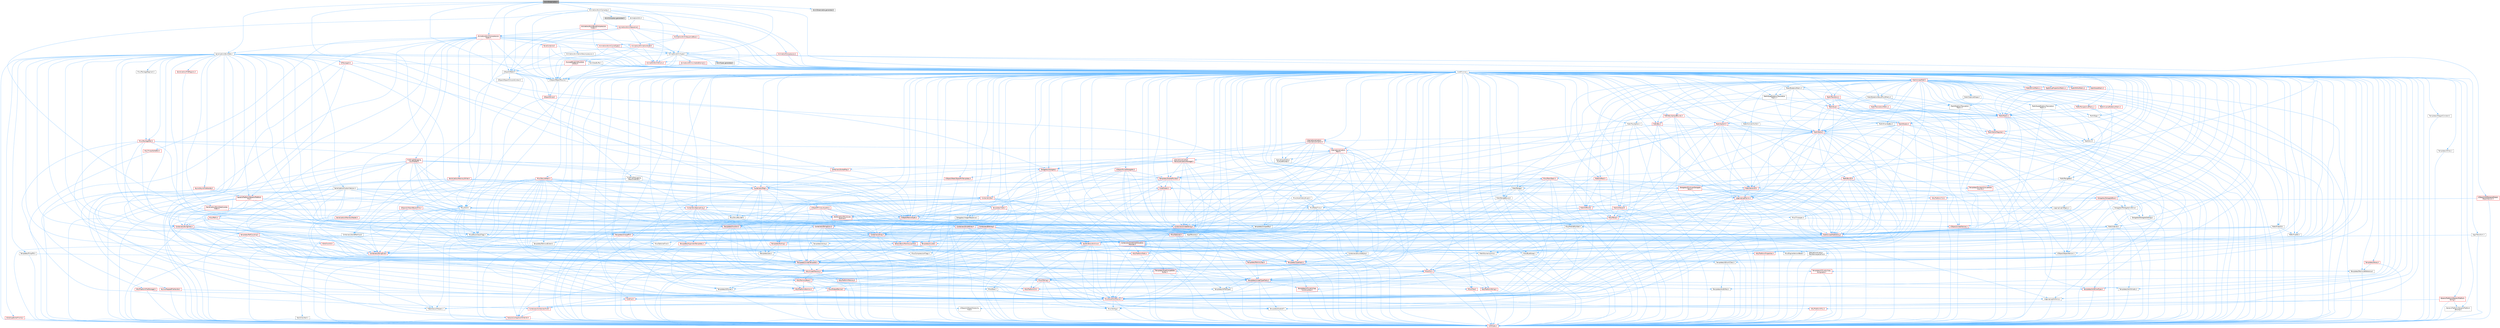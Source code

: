 digraph "AnimStreamable.h"
{
 // INTERACTIVE_SVG=YES
 // LATEX_PDF_SIZE
  bgcolor="transparent";
  edge [fontname=Helvetica,fontsize=10,labelfontname=Helvetica,labelfontsize=10];
  node [fontname=Helvetica,fontsize=10,shape=box,height=0.2,width=0.4];
  Node1 [id="Node000001",label="AnimStreamable.h",height=0.2,width=0.4,color="gray40", fillcolor="grey60", style="filled", fontcolor="black",tooltip=" "];
  Node1 -> Node2 [id="edge1_Node000001_Node000002",color="steelblue1",style="solid",tooltip=" "];
  Node2 [id="Node000002",label="CoreMinimal.h",height=0.2,width=0.4,color="grey40", fillcolor="white", style="filled",URL="$d7/d67/CoreMinimal_8h.html",tooltip=" "];
  Node2 -> Node3 [id="edge2_Node000002_Node000003",color="steelblue1",style="solid",tooltip=" "];
  Node3 [id="Node000003",label="CoreTypes.h",height=0.2,width=0.4,color="red", fillcolor="#FFF0F0", style="filled",URL="$dc/dec/CoreTypes_8h.html",tooltip=" "];
  Node2 -> Node17 [id="edge3_Node000002_Node000017",color="steelblue1",style="solid",tooltip=" "];
  Node17 [id="Node000017",label="CoreFwd.h",height=0.2,width=0.4,color="red", fillcolor="#FFF0F0", style="filled",URL="$d1/d1e/CoreFwd_8h.html",tooltip=" "];
  Node17 -> Node3 [id="edge4_Node000017_Node000003",color="steelblue1",style="solid",tooltip=" "];
  Node17 -> Node18 [id="edge5_Node000017_Node000018",color="steelblue1",style="solid",tooltip=" "];
  Node18 [id="Node000018",label="Containers/ContainersFwd.h",height=0.2,width=0.4,color="red", fillcolor="#FFF0F0", style="filled",URL="$d4/d0a/ContainersFwd_8h.html",tooltip=" "];
  Node18 -> Node3 [id="edge6_Node000018_Node000003",color="steelblue1",style="solid",tooltip=" "];
  Node18 -> Node19 [id="edge7_Node000018_Node000019",color="steelblue1",style="solid",tooltip=" "];
  Node19 [id="Node000019",label="Traits/IsContiguousContainer.h",height=0.2,width=0.4,color="red", fillcolor="#FFF0F0", style="filled",URL="$d5/d3c/IsContiguousContainer_8h.html",tooltip=" "];
  Node19 -> Node3 [id="edge8_Node000019_Node000003",color="steelblue1",style="solid",tooltip=" "];
  Node17 -> Node23 [id="edge9_Node000017_Node000023",color="steelblue1",style="solid",tooltip=" "];
  Node23 [id="Node000023",label="UObject/UObjectHierarchy\lFwd.h",height=0.2,width=0.4,color="grey40", fillcolor="white", style="filled",URL="$d3/d13/UObjectHierarchyFwd_8h.html",tooltip=" "];
  Node2 -> Node23 [id="edge10_Node000002_Node000023",color="steelblue1",style="solid",tooltip=" "];
  Node2 -> Node18 [id="edge11_Node000002_Node000018",color="steelblue1",style="solid",tooltip=" "];
  Node2 -> Node24 [id="edge12_Node000002_Node000024",color="steelblue1",style="solid",tooltip=" "];
  Node24 [id="Node000024",label="Misc/VarArgs.h",height=0.2,width=0.4,color="grey40", fillcolor="white", style="filled",URL="$d5/d6f/VarArgs_8h.html",tooltip=" "];
  Node24 -> Node3 [id="edge13_Node000024_Node000003",color="steelblue1",style="solid",tooltip=" "];
  Node2 -> Node25 [id="edge14_Node000002_Node000025",color="steelblue1",style="solid",tooltip=" "];
  Node25 [id="Node000025",label="Logging/LogVerbosity.h",height=0.2,width=0.4,color="grey40", fillcolor="white", style="filled",URL="$d2/d8f/LogVerbosity_8h.html",tooltip=" "];
  Node25 -> Node3 [id="edge15_Node000025_Node000003",color="steelblue1",style="solid",tooltip=" "];
  Node2 -> Node26 [id="edge16_Node000002_Node000026",color="steelblue1",style="solid",tooltip=" "];
  Node26 [id="Node000026",label="Misc/OutputDevice.h",height=0.2,width=0.4,color="red", fillcolor="#FFF0F0", style="filled",URL="$d7/d32/OutputDevice_8h.html",tooltip=" "];
  Node26 -> Node17 [id="edge17_Node000026_Node000017",color="steelblue1",style="solid",tooltip=" "];
  Node26 -> Node3 [id="edge18_Node000026_Node000003",color="steelblue1",style="solid",tooltip=" "];
  Node26 -> Node25 [id="edge19_Node000026_Node000025",color="steelblue1",style="solid",tooltip=" "];
  Node26 -> Node24 [id="edge20_Node000026_Node000024",color="steelblue1",style="solid",tooltip=" "];
  Node2 -> Node32 [id="edge21_Node000002_Node000032",color="steelblue1",style="solid",tooltip=" "];
  Node32 [id="Node000032",label="HAL/PlatformCrt.h",height=0.2,width=0.4,color="red", fillcolor="#FFF0F0", style="filled",URL="$d8/d75/PlatformCrt_8h.html",tooltip=" "];
  Node2 -> Node42 [id="edge22_Node000002_Node000042",color="steelblue1",style="solid",tooltip=" "];
  Node42 [id="Node000042",label="HAL/PlatformMisc.h",height=0.2,width=0.4,color="red", fillcolor="#FFF0F0", style="filled",URL="$d0/df5/PlatformMisc_8h.html",tooltip=" "];
  Node42 -> Node3 [id="edge23_Node000042_Node000003",color="steelblue1",style="solid",tooltip=" "];
  Node2 -> Node61 [id="edge24_Node000002_Node000061",color="steelblue1",style="solid",tooltip=" "];
  Node61 [id="Node000061",label="Misc/AssertionMacros.h",height=0.2,width=0.4,color="red", fillcolor="#FFF0F0", style="filled",URL="$d0/dfa/AssertionMacros_8h.html",tooltip=" "];
  Node61 -> Node3 [id="edge25_Node000061_Node000003",color="steelblue1",style="solid",tooltip=" "];
  Node61 -> Node42 [id="edge26_Node000061_Node000042",color="steelblue1",style="solid",tooltip=" "];
  Node61 -> Node8 [id="edge27_Node000061_Node000008",color="steelblue1",style="solid",tooltip=" "];
  Node8 [id="Node000008",label="PreprocessorHelpers.h",height=0.2,width=0.4,color="grey40", fillcolor="white", style="filled",URL="$db/ddb/PreprocessorHelpers_8h.html",tooltip=" "];
  Node61 -> Node62 [id="edge28_Node000061_Node000062",color="steelblue1",style="solid",tooltip=" "];
  Node62 [id="Node000062",label="Templates/EnableIf.h",height=0.2,width=0.4,color="grey40", fillcolor="white", style="filled",URL="$d7/d60/EnableIf_8h.html",tooltip=" "];
  Node62 -> Node3 [id="edge29_Node000062_Node000003",color="steelblue1",style="solid",tooltip=" "];
  Node61 -> Node24 [id="edge30_Node000061_Node000024",color="steelblue1",style="solid",tooltip=" "];
  Node2 -> Node70 [id="edge31_Node000002_Node000070",color="steelblue1",style="solid",tooltip=" "];
  Node70 [id="Node000070",label="Templates/IsPointer.h",height=0.2,width=0.4,color="grey40", fillcolor="white", style="filled",URL="$d7/d05/IsPointer_8h.html",tooltip=" "];
  Node70 -> Node3 [id="edge32_Node000070_Node000003",color="steelblue1",style="solid",tooltip=" "];
  Node2 -> Node71 [id="edge33_Node000002_Node000071",color="steelblue1",style="solid",tooltip=" "];
  Node71 [id="Node000071",label="HAL/PlatformMemory.h",height=0.2,width=0.4,color="red", fillcolor="#FFF0F0", style="filled",URL="$de/d68/PlatformMemory_8h.html",tooltip=" "];
  Node71 -> Node3 [id="edge34_Node000071_Node000003",color="steelblue1",style="solid",tooltip=" "];
  Node2 -> Node54 [id="edge35_Node000002_Node000054",color="steelblue1",style="solid",tooltip=" "];
  Node54 [id="Node000054",label="HAL/PlatformAtomics.h",height=0.2,width=0.4,color="red", fillcolor="#FFF0F0", style="filled",URL="$d3/d36/PlatformAtomics_8h.html",tooltip=" "];
  Node54 -> Node3 [id="edge36_Node000054_Node000003",color="steelblue1",style="solid",tooltip=" "];
  Node2 -> Node76 [id="edge37_Node000002_Node000076",color="steelblue1",style="solid",tooltip=" "];
  Node76 [id="Node000076",label="Misc/Exec.h",height=0.2,width=0.4,color="grey40", fillcolor="white", style="filled",URL="$de/ddb/Exec_8h.html",tooltip=" "];
  Node76 -> Node3 [id="edge38_Node000076_Node000003",color="steelblue1",style="solid",tooltip=" "];
  Node76 -> Node61 [id="edge39_Node000076_Node000061",color="steelblue1",style="solid",tooltip=" "];
  Node2 -> Node77 [id="edge40_Node000002_Node000077",color="steelblue1",style="solid",tooltip=" "];
  Node77 [id="Node000077",label="HAL/MemoryBase.h",height=0.2,width=0.4,color="red", fillcolor="#FFF0F0", style="filled",URL="$d6/d9f/MemoryBase_8h.html",tooltip=" "];
  Node77 -> Node3 [id="edge41_Node000077_Node000003",color="steelblue1",style="solid",tooltip=" "];
  Node77 -> Node54 [id="edge42_Node000077_Node000054",color="steelblue1",style="solid",tooltip=" "];
  Node77 -> Node32 [id="edge43_Node000077_Node000032",color="steelblue1",style="solid",tooltip=" "];
  Node77 -> Node76 [id="edge44_Node000077_Node000076",color="steelblue1",style="solid",tooltip=" "];
  Node77 -> Node26 [id="edge45_Node000077_Node000026",color="steelblue1",style="solid",tooltip=" "];
  Node2 -> Node87 [id="edge46_Node000002_Node000087",color="steelblue1",style="solid",tooltip=" "];
  Node87 [id="Node000087",label="HAL/UnrealMemory.h",height=0.2,width=0.4,color="red", fillcolor="#FFF0F0", style="filled",URL="$d9/d96/UnrealMemory_8h.html",tooltip=" "];
  Node87 -> Node3 [id="edge47_Node000087_Node000003",color="steelblue1",style="solid",tooltip=" "];
  Node87 -> Node77 [id="edge48_Node000087_Node000077",color="steelblue1",style="solid",tooltip=" "];
  Node87 -> Node71 [id="edge49_Node000087_Node000071",color="steelblue1",style="solid",tooltip=" "];
  Node87 -> Node70 [id="edge50_Node000087_Node000070",color="steelblue1",style="solid",tooltip=" "];
  Node2 -> Node89 [id="edge51_Node000002_Node000089",color="steelblue1",style="solid",tooltip=" "];
  Node89 [id="Node000089",label="Templates/IsArithmetic.h",height=0.2,width=0.4,color="grey40", fillcolor="white", style="filled",URL="$d2/d5d/IsArithmetic_8h.html",tooltip=" "];
  Node89 -> Node3 [id="edge52_Node000089_Node000003",color="steelblue1",style="solid",tooltip=" "];
  Node2 -> Node83 [id="edge53_Node000002_Node000083",color="steelblue1",style="solid",tooltip=" "];
  Node83 [id="Node000083",label="Templates/AndOrNot.h",height=0.2,width=0.4,color="grey40", fillcolor="white", style="filled",URL="$db/d0a/AndOrNot_8h.html",tooltip=" "];
  Node83 -> Node3 [id="edge54_Node000083_Node000003",color="steelblue1",style="solid",tooltip=" "];
  Node2 -> Node90 [id="edge55_Node000002_Node000090",color="steelblue1",style="solid",tooltip=" "];
  Node90 [id="Node000090",label="Templates/IsPODType.h",height=0.2,width=0.4,color="grey40", fillcolor="white", style="filled",URL="$d7/db1/IsPODType_8h.html",tooltip=" "];
  Node90 -> Node3 [id="edge56_Node000090_Node000003",color="steelblue1",style="solid",tooltip=" "];
  Node2 -> Node91 [id="edge57_Node000002_Node000091",color="steelblue1",style="solid",tooltip=" "];
  Node91 [id="Node000091",label="Templates/IsUECoreType.h",height=0.2,width=0.4,color="red", fillcolor="#FFF0F0", style="filled",URL="$d1/db8/IsUECoreType_8h.html",tooltip=" "];
  Node91 -> Node3 [id="edge58_Node000091_Node000003",color="steelblue1",style="solid",tooltip=" "];
  Node2 -> Node84 [id="edge59_Node000002_Node000084",color="steelblue1",style="solid",tooltip=" "];
  Node84 [id="Node000084",label="Templates/IsTriviallyCopy\lConstructible.h",height=0.2,width=0.4,color="red", fillcolor="#FFF0F0", style="filled",URL="$d3/d78/IsTriviallyCopyConstructible_8h.html",tooltip=" "];
  Node84 -> Node3 [id="edge60_Node000084_Node000003",color="steelblue1",style="solid",tooltip=" "];
  Node2 -> Node92 [id="edge61_Node000002_Node000092",color="steelblue1",style="solid",tooltip=" "];
  Node92 [id="Node000092",label="Templates/UnrealTypeTraits.h",height=0.2,width=0.4,color="red", fillcolor="#FFF0F0", style="filled",URL="$d2/d2d/UnrealTypeTraits_8h.html",tooltip=" "];
  Node92 -> Node3 [id="edge62_Node000092_Node000003",color="steelblue1",style="solid",tooltip=" "];
  Node92 -> Node70 [id="edge63_Node000092_Node000070",color="steelblue1",style="solid",tooltip=" "];
  Node92 -> Node61 [id="edge64_Node000092_Node000061",color="steelblue1",style="solid",tooltip=" "];
  Node92 -> Node83 [id="edge65_Node000092_Node000083",color="steelblue1",style="solid",tooltip=" "];
  Node92 -> Node62 [id="edge66_Node000092_Node000062",color="steelblue1",style="solid",tooltip=" "];
  Node92 -> Node89 [id="edge67_Node000092_Node000089",color="steelblue1",style="solid",tooltip=" "];
  Node92 -> Node90 [id="edge68_Node000092_Node000090",color="steelblue1",style="solid",tooltip=" "];
  Node92 -> Node91 [id="edge69_Node000092_Node000091",color="steelblue1",style="solid",tooltip=" "];
  Node92 -> Node84 [id="edge70_Node000092_Node000084",color="steelblue1",style="solid",tooltip=" "];
  Node2 -> Node62 [id="edge71_Node000002_Node000062",color="steelblue1",style="solid",tooltip=" "];
  Node2 -> Node94 [id="edge72_Node000002_Node000094",color="steelblue1",style="solid",tooltip=" "];
  Node94 [id="Node000094",label="Templates/RemoveReference.h",height=0.2,width=0.4,color="grey40", fillcolor="white", style="filled",URL="$da/dbe/RemoveReference_8h.html",tooltip=" "];
  Node94 -> Node3 [id="edge73_Node000094_Node000003",color="steelblue1",style="solid",tooltip=" "];
  Node2 -> Node95 [id="edge74_Node000002_Node000095",color="steelblue1",style="solid",tooltip=" "];
  Node95 [id="Node000095",label="Templates/IntegralConstant.h",height=0.2,width=0.4,color="grey40", fillcolor="white", style="filled",URL="$db/d1b/IntegralConstant_8h.html",tooltip=" "];
  Node95 -> Node3 [id="edge75_Node000095_Node000003",color="steelblue1",style="solid",tooltip=" "];
  Node2 -> Node96 [id="edge76_Node000002_Node000096",color="steelblue1",style="solid",tooltip=" "];
  Node96 [id="Node000096",label="Templates/IsClass.h",height=0.2,width=0.4,color="grey40", fillcolor="white", style="filled",URL="$db/dcb/IsClass_8h.html",tooltip=" "];
  Node96 -> Node3 [id="edge77_Node000096_Node000003",color="steelblue1",style="solid",tooltip=" "];
  Node2 -> Node97 [id="edge78_Node000002_Node000097",color="steelblue1",style="solid",tooltip=" "];
  Node97 [id="Node000097",label="Templates/TypeCompatible\lBytes.h",height=0.2,width=0.4,color="red", fillcolor="#FFF0F0", style="filled",URL="$df/d0a/TypeCompatibleBytes_8h.html",tooltip=" "];
  Node97 -> Node3 [id="edge79_Node000097_Node000003",color="steelblue1",style="solid",tooltip=" "];
  Node2 -> Node19 [id="edge80_Node000002_Node000019",color="steelblue1",style="solid",tooltip=" "];
  Node2 -> Node98 [id="edge81_Node000002_Node000098",color="steelblue1",style="solid",tooltip=" "];
  Node98 [id="Node000098",label="Templates/UnrealTemplate.h",height=0.2,width=0.4,color="red", fillcolor="#FFF0F0", style="filled",URL="$d4/d24/UnrealTemplate_8h.html",tooltip=" "];
  Node98 -> Node3 [id="edge82_Node000098_Node000003",color="steelblue1",style="solid",tooltip=" "];
  Node98 -> Node70 [id="edge83_Node000098_Node000070",color="steelblue1",style="solid",tooltip=" "];
  Node98 -> Node87 [id="edge84_Node000098_Node000087",color="steelblue1",style="solid",tooltip=" "];
  Node98 -> Node92 [id="edge85_Node000098_Node000092",color="steelblue1",style="solid",tooltip=" "];
  Node98 -> Node94 [id="edge86_Node000098_Node000094",color="steelblue1",style="solid",tooltip=" "];
  Node98 -> Node97 [id="edge87_Node000098_Node000097",color="steelblue1",style="solid",tooltip=" "];
  Node98 -> Node19 [id="edge88_Node000098_Node000019",color="steelblue1",style="solid",tooltip=" "];
  Node2 -> Node47 [id="edge89_Node000002_Node000047",color="steelblue1",style="solid",tooltip=" "];
  Node47 [id="Node000047",label="Math/NumericLimits.h",height=0.2,width=0.4,color="grey40", fillcolor="white", style="filled",URL="$df/d1b/NumericLimits_8h.html",tooltip=" "];
  Node47 -> Node3 [id="edge90_Node000047_Node000003",color="steelblue1",style="solid",tooltip=" "];
  Node2 -> Node102 [id="edge91_Node000002_Node000102",color="steelblue1",style="solid",tooltip=" "];
  Node102 [id="Node000102",label="HAL/PlatformMath.h",height=0.2,width=0.4,color="red", fillcolor="#FFF0F0", style="filled",URL="$dc/d53/PlatformMath_8h.html",tooltip=" "];
  Node102 -> Node3 [id="edge92_Node000102_Node000003",color="steelblue1",style="solid",tooltip=" "];
  Node2 -> Node85 [id="edge93_Node000002_Node000085",color="steelblue1",style="solid",tooltip=" "];
  Node85 [id="Node000085",label="Templates/IsTriviallyCopy\lAssignable.h",height=0.2,width=0.4,color="red", fillcolor="#FFF0F0", style="filled",URL="$d2/df2/IsTriviallyCopyAssignable_8h.html",tooltip=" "];
  Node85 -> Node3 [id="edge94_Node000085_Node000003",color="steelblue1",style="solid",tooltip=" "];
  Node2 -> Node110 [id="edge95_Node000002_Node000110",color="steelblue1",style="solid",tooltip=" "];
  Node110 [id="Node000110",label="Templates/MemoryOps.h",height=0.2,width=0.4,color="red", fillcolor="#FFF0F0", style="filled",URL="$db/dea/MemoryOps_8h.html",tooltip=" "];
  Node110 -> Node3 [id="edge96_Node000110_Node000003",color="steelblue1",style="solid",tooltip=" "];
  Node110 -> Node87 [id="edge97_Node000110_Node000087",color="steelblue1",style="solid",tooltip=" "];
  Node110 -> Node85 [id="edge98_Node000110_Node000085",color="steelblue1",style="solid",tooltip=" "];
  Node110 -> Node84 [id="edge99_Node000110_Node000084",color="steelblue1",style="solid",tooltip=" "];
  Node110 -> Node92 [id="edge100_Node000110_Node000092",color="steelblue1",style="solid",tooltip=" "];
  Node2 -> Node111 [id="edge101_Node000002_Node000111",color="steelblue1",style="solid",tooltip=" "];
  Node111 [id="Node000111",label="Containers/ContainerAllocation\lPolicies.h",height=0.2,width=0.4,color="red", fillcolor="#FFF0F0", style="filled",URL="$d7/dff/ContainerAllocationPolicies_8h.html",tooltip=" "];
  Node111 -> Node3 [id="edge102_Node000111_Node000003",color="steelblue1",style="solid",tooltip=" "];
  Node111 -> Node111 [id="edge103_Node000111_Node000111",color="steelblue1",style="solid",tooltip=" "];
  Node111 -> Node102 [id="edge104_Node000111_Node000102",color="steelblue1",style="solid",tooltip=" "];
  Node111 -> Node87 [id="edge105_Node000111_Node000087",color="steelblue1",style="solid",tooltip=" "];
  Node111 -> Node47 [id="edge106_Node000111_Node000047",color="steelblue1",style="solid",tooltip=" "];
  Node111 -> Node61 [id="edge107_Node000111_Node000061",color="steelblue1",style="solid",tooltip=" "];
  Node111 -> Node110 [id="edge108_Node000111_Node000110",color="steelblue1",style="solid",tooltip=" "];
  Node111 -> Node97 [id="edge109_Node000111_Node000097",color="steelblue1",style="solid",tooltip=" "];
  Node2 -> Node114 [id="edge110_Node000002_Node000114",color="steelblue1",style="solid",tooltip=" "];
  Node114 [id="Node000114",label="Templates/IsEnumClass.h",height=0.2,width=0.4,color="grey40", fillcolor="white", style="filled",URL="$d7/d15/IsEnumClass_8h.html",tooltip=" "];
  Node114 -> Node3 [id="edge111_Node000114_Node000003",color="steelblue1",style="solid",tooltip=" "];
  Node114 -> Node83 [id="edge112_Node000114_Node000083",color="steelblue1",style="solid",tooltip=" "];
  Node2 -> Node115 [id="edge113_Node000002_Node000115",color="steelblue1",style="solid",tooltip=" "];
  Node115 [id="Node000115",label="HAL/PlatformProperties.h",height=0.2,width=0.4,color="red", fillcolor="#FFF0F0", style="filled",URL="$d9/db0/PlatformProperties_8h.html",tooltip=" "];
  Node115 -> Node3 [id="edge114_Node000115_Node000003",color="steelblue1",style="solid",tooltip=" "];
  Node2 -> Node118 [id="edge115_Node000002_Node000118",color="steelblue1",style="solid",tooltip=" "];
  Node118 [id="Node000118",label="Misc/EngineVersionBase.h",height=0.2,width=0.4,color="grey40", fillcolor="white", style="filled",URL="$d5/d2b/EngineVersionBase_8h.html",tooltip=" "];
  Node118 -> Node3 [id="edge116_Node000118_Node000003",color="steelblue1",style="solid",tooltip=" "];
  Node2 -> Node119 [id="edge117_Node000002_Node000119",color="steelblue1",style="solid",tooltip=" "];
  Node119 [id="Node000119",label="Internationalization\l/TextNamespaceFwd.h",height=0.2,width=0.4,color="grey40", fillcolor="white", style="filled",URL="$d8/d97/TextNamespaceFwd_8h.html",tooltip=" "];
  Node119 -> Node3 [id="edge118_Node000119_Node000003",color="steelblue1",style="solid",tooltip=" "];
  Node2 -> Node120 [id="edge119_Node000002_Node000120",color="steelblue1",style="solid",tooltip=" "];
  Node120 [id="Node000120",label="Serialization/Archive.h",height=0.2,width=0.4,color="red", fillcolor="#FFF0F0", style="filled",URL="$d7/d3b/Archive_8h.html",tooltip=" "];
  Node120 -> Node17 [id="edge120_Node000120_Node000017",color="steelblue1",style="solid",tooltip=" "];
  Node120 -> Node3 [id="edge121_Node000120_Node000003",color="steelblue1",style="solid",tooltip=" "];
  Node120 -> Node115 [id="edge122_Node000120_Node000115",color="steelblue1",style="solid",tooltip=" "];
  Node120 -> Node119 [id="edge123_Node000120_Node000119",color="steelblue1",style="solid",tooltip=" "];
  Node120 -> Node61 [id="edge124_Node000120_Node000061",color="steelblue1",style="solid",tooltip=" "];
  Node120 -> Node48 [id="edge125_Node000120_Node000048",color="steelblue1",style="solid",tooltip=" "];
  Node48 [id="Node000048",label="Misc/CompressionFlags.h",height=0.2,width=0.4,color="grey40", fillcolor="white", style="filled",URL="$d9/d76/CompressionFlags_8h.html",tooltip=" "];
  Node120 -> Node118 [id="edge126_Node000120_Node000118",color="steelblue1",style="solid",tooltip=" "];
  Node120 -> Node24 [id="edge127_Node000120_Node000024",color="steelblue1",style="solid",tooltip=" "];
  Node120 -> Node62 [id="edge128_Node000120_Node000062",color="steelblue1",style="solid",tooltip=" "];
  Node120 -> Node114 [id="edge129_Node000120_Node000114",color="steelblue1",style="solid",tooltip=" "];
  Node120 -> Node98 [id="edge130_Node000120_Node000098",color="steelblue1",style="solid",tooltip=" "];
  Node120 -> Node123 [id="edge131_Node000120_Node000123",color="steelblue1",style="solid",tooltip=" "];
  Node123 [id="Node000123",label="UObject/ObjectVersion.h",height=0.2,width=0.4,color="grey40", fillcolor="white", style="filled",URL="$da/d63/ObjectVersion_8h.html",tooltip=" "];
  Node123 -> Node3 [id="edge132_Node000123_Node000003",color="steelblue1",style="solid",tooltip=" "];
  Node2 -> Node124 [id="edge133_Node000002_Node000124",color="steelblue1",style="solid",tooltip=" "];
  Node124 [id="Node000124",label="Templates/Less.h",height=0.2,width=0.4,color="grey40", fillcolor="white", style="filled",URL="$de/dc8/Less_8h.html",tooltip=" "];
  Node124 -> Node3 [id="edge134_Node000124_Node000003",color="steelblue1",style="solid",tooltip=" "];
  Node124 -> Node98 [id="edge135_Node000124_Node000098",color="steelblue1",style="solid",tooltip=" "];
  Node2 -> Node125 [id="edge136_Node000002_Node000125",color="steelblue1",style="solid",tooltip=" "];
  Node125 [id="Node000125",label="Templates/Sorting.h",height=0.2,width=0.4,color="red", fillcolor="#FFF0F0", style="filled",URL="$d3/d9e/Sorting_8h.html",tooltip=" "];
  Node125 -> Node3 [id="edge137_Node000125_Node000003",color="steelblue1",style="solid",tooltip=" "];
  Node125 -> Node102 [id="edge138_Node000125_Node000102",color="steelblue1",style="solid",tooltip=" "];
  Node125 -> Node124 [id="edge139_Node000125_Node000124",color="steelblue1",style="solid",tooltip=" "];
  Node2 -> Node136 [id="edge140_Node000002_Node000136",color="steelblue1",style="solid",tooltip=" "];
  Node136 [id="Node000136",label="Misc/Char.h",height=0.2,width=0.4,color="red", fillcolor="#FFF0F0", style="filled",URL="$d0/d58/Char_8h.html",tooltip=" "];
  Node136 -> Node3 [id="edge141_Node000136_Node000003",color="steelblue1",style="solid",tooltip=" "];
  Node2 -> Node139 [id="edge142_Node000002_Node000139",color="steelblue1",style="solid",tooltip=" "];
  Node139 [id="Node000139",label="GenericPlatform/GenericPlatform\lStricmp.h",height=0.2,width=0.4,color="grey40", fillcolor="white", style="filled",URL="$d2/d86/GenericPlatformStricmp_8h.html",tooltip=" "];
  Node139 -> Node3 [id="edge143_Node000139_Node000003",color="steelblue1",style="solid",tooltip=" "];
  Node2 -> Node140 [id="edge144_Node000002_Node000140",color="steelblue1",style="solid",tooltip=" "];
  Node140 [id="Node000140",label="GenericPlatform/GenericPlatform\lString.h",height=0.2,width=0.4,color="red", fillcolor="#FFF0F0", style="filled",URL="$dd/d20/GenericPlatformString_8h.html",tooltip=" "];
  Node140 -> Node3 [id="edge145_Node000140_Node000003",color="steelblue1",style="solid",tooltip=" "];
  Node140 -> Node139 [id="edge146_Node000140_Node000139",color="steelblue1",style="solid",tooltip=" "];
  Node140 -> Node62 [id="edge147_Node000140_Node000062",color="steelblue1",style="solid",tooltip=" "];
  Node2 -> Node73 [id="edge148_Node000002_Node000073",color="steelblue1",style="solid",tooltip=" "];
  Node73 [id="Node000073",label="HAL/PlatformString.h",height=0.2,width=0.4,color="red", fillcolor="#FFF0F0", style="filled",URL="$db/db5/PlatformString_8h.html",tooltip=" "];
  Node73 -> Node3 [id="edge149_Node000073_Node000003",color="steelblue1",style="solid",tooltip=" "];
  Node2 -> Node143 [id="edge150_Node000002_Node000143",color="steelblue1",style="solid",tooltip=" "];
  Node143 [id="Node000143",label="Misc/CString.h",height=0.2,width=0.4,color="red", fillcolor="#FFF0F0", style="filled",URL="$d2/d49/CString_8h.html",tooltip=" "];
  Node143 -> Node3 [id="edge151_Node000143_Node000003",color="steelblue1",style="solid",tooltip=" "];
  Node143 -> Node32 [id="edge152_Node000143_Node000032",color="steelblue1",style="solid",tooltip=" "];
  Node143 -> Node73 [id="edge153_Node000143_Node000073",color="steelblue1",style="solid",tooltip=" "];
  Node143 -> Node61 [id="edge154_Node000143_Node000061",color="steelblue1",style="solid",tooltip=" "];
  Node143 -> Node136 [id="edge155_Node000143_Node000136",color="steelblue1",style="solid",tooltip=" "];
  Node143 -> Node24 [id="edge156_Node000143_Node000024",color="steelblue1",style="solid",tooltip=" "];
  Node2 -> Node144 [id="edge157_Node000002_Node000144",color="steelblue1",style="solid",tooltip=" "];
  Node144 [id="Node000144",label="Misc/Crc.h",height=0.2,width=0.4,color="red", fillcolor="#FFF0F0", style="filled",URL="$d4/dd2/Crc_8h.html",tooltip=" "];
  Node144 -> Node3 [id="edge158_Node000144_Node000003",color="steelblue1",style="solid",tooltip=" "];
  Node144 -> Node73 [id="edge159_Node000144_Node000073",color="steelblue1",style="solid",tooltip=" "];
  Node144 -> Node61 [id="edge160_Node000144_Node000061",color="steelblue1",style="solid",tooltip=" "];
  Node144 -> Node143 [id="edge161_Node000144_Node000143",color="steelblue1",style="solid",tooltip=" "];
  Node144 -> Node136 [id="edge162_Node000144_Node000136",color="steelblue1",style="solid",tooltip=" "];
  Node144 -> Node92 [id="edge163_Node000144_Node000092",color="steelblue1",style="solid",tooltip=" "];
  Node2 -> Node135 [id="edge164_Node000002_Node000135",color="steelblue1",style="solid",tooltip=" "];
  Node135 [id="Node000135",label="Math/UnrealMathUtility.h",height=0.2,width=0.4,color="red", fillcolor="#FFF0F0", style="filled",URL="$db/db8/UnrealMathUtility_8h.html",tooltip=" "];
  Node135 -> Node3 [id="edge165_Node000135_Node000003",color="steelblue1",style="solid",tooltip=" "];
  Node135 -> Node61 [id="edge166_Node000135_Node000061",color="steelblue1",style="solid",tooltip=" "];
  Node135 -> Node102 [id="edge167_Node000135_Node000102",color="steelblue1",style="solid",tooltip=" "];
  Node2 -> Node145 [id="edge168_Node000002_Node000145",color="steelblue1",style="solid",tooltip=" "];
  Node145 [id="Node000145",label="Containers/UnrealString.h",height=0.2,width=0.4,color="red", fillcolor="#FFF0F0", style="filled",URL="$d5/dba/UnrealString_8h.html",tooltip=" "];
  Node2 -> Node149 [id="edge169_Node000002_Node000149",color="steelblue1",style="solid",tooltip=" "];
  Node149 [id="Node000149",label="Containers/Array.h",height=0.2,width=0.4,color="red", fillcolor="#FFF0F0", style="filled",URL="$df/dd0/Array_8h.html",tooltip=" "];
  Node149 -> Node3 [id="edge170_Node000149_Node000003",color="steelblue1",style="solid",tooltip=" "];
  Node149 -> Node61 [id="edge171_Node000149_Node000061",color="steelblue1",style="solid",tooltip=" "];
  Node149 -> Node87 [id="edge172_Node000149_Node000087",color="steelblue1",style="solid",tooltip=" "];
  Node149 -> Node92 [id="edge173_Node000149_Node000092",color="steelblue1",style="solid",tooltip=" "];
  Node149 -> Node98 [id="edge174_Node000149_Node000098",color="steelblue1",style="solid",tooltip=" "];
  Node149 -> Node111 [id="edge175_Node000149_Node000111",color="steelblue1",style="solid",tooltip=" "];
  Node149 -> Node120 [id="edge176_Node000149_Node000120",color="steelblue1",style="solid",tooltip=" "];
  Node149 -> Node128 [id="edge177_Node000149_Node000128",color="steelblue1",style="solid",tooltip=" "];
  Node128 [id="Node000128",label="Templates/Invoke.h",height=0.2,width=0.4,color="red", fillcolor="#FFF0F0", style="filled",URL="$d7/deb/Invoke_8h.html",tooltip=" "];
  Node128 -> Node3 [id="edge178_Node000128_Node000003",color="steelblue1",style="solid",tooltip=" "];
  Node128 -> Node98 [id="edge179_Node000128_Node000098",color="steelblue1",style="solid",tooltip=" "];
  Node149 -> Node124 [id="edge180_Node000149_Node000124",color="steelblue1",style="solid",tooltip=" "];
  Node149 -> Node125 [id="edge181_Node000149_Node000125",color="steelblue1",style="solid",tooltip=" "];
  Node149 -> Node172 [id="edge182_Node000149_Node000172",color="steelblue1",style="solid",tooltip=" "];
  Node172 [id="Node000172",label="Templates/AlignmentTemplates.h",height=0.2,width=0.4,color="red", fillcolor="#FFF0F0", style="filled",URL="$dd/d32/AlignmentTemplates_8h.html",tooltip=" "];
  Node172 -> Node3 [id="edge183_Node000172_Node000003",color="steelblue1",style="solid",tooltip=" "];
  Node172 -> Node70 [id="edge184_Node000172_Node000070",color="steelblue1",style="solid",tooltip=" "];
  Node2 -> Node173 [id="edge185_Node000002_Node000173",color="steelblue1",style="solid",tooltip=" "];
  Node173 [id="Node000173",label="Misc/FrameNumber.h",height=0.2,width=0.4,color="grey40", fillcolor="white", style="filled",URL="$dd/dbd/FrameNumber_8h.html",tooltip=" "];
  Node173 -> Node3 [id="edge186_Node000173_Node000003",color="steelblue1",style="solid",tooltip=" "];
  Node173 -> Node47 [id="edge187_Node000173_Node000047",color="steelblue1",style="solid",tooltip=" "];
  Node173 -> Node135 [id="edge188_Node000173_Node000135",color="steelblue1",style="solid",tooltip=" "];
  Node173 -> Node62 [id="edge189_Node000173_Node000062",color="steelblue1",style="solid",tooltip=" "];
  Node173 -> Node92 [id="edge190_Node000173_Node000092",color="steelblue1",style="solid",tooltip=" "];
  Node2 -> Node174 [id="edge191_Node000002_Node000174",color="steelblue1",style="solid",tooltip=" "];
  Node174 [id="Node000174",label="Misc/Timespan.h",height=0.2,width=0.4,color="grey40", fillcolor="white", style="filled",URL="$da/dd9/Timespan_8h.html",tooltip=" "];
  Node174 -> Node3 [id="edge192_Node000174_Node000003",color="steelblue1",style="solid",tooltip=" "];
  Node174 -> Node175 [id="edge193_Node000174_Node000175",color="steelblue1",style="solid",tooltip=" "];
  Node175 [id="Node000175",label="Math/Interval.h",height=0.2,width=0.4,color="grey40", fillcolor="white", style="filled",URL="$d1/d55/Interval_8h.html",tooltip=" "];
  Node175 -> Node3 [id="edge194_Node000175_Node000003",color="steelblue1",style="solid",tooltip=" "];
  Node175 -> Node89 [id="edge195_Node000175_Node000089",color="steelblue1",style="solid",tooltip=" "];
  Node175 -> Node92 [id="edge196_Node000175_Node000092",color="steelblue1",style="solid",tooltip=" "];
  Node175 -> Node47 [id="edge197_Node000175_Node000047",color="steelblue1",style="solid",tooltip=" "];
  Node175 -> Node135 [id="edge198_Node000175_Node000135",color="steelblue1",style="solid",tooltip=" "];
  Node174 -> Node135 [id="edge199_Node000174_Node000135",color="steelblue1",style="solid",tooltip=" "];
  Node174 -> Node61 [id="edge200_Node000174_Node000061",color="steelblue1",style="solid",tooltip=" "];
  Node2 -> Node176 [id="edge201_Node000002_Node000176",color="steelblue1",style="solid",tooltip=" "];
  Node176 [id="Node000176",label="Containers/StringConv.h",height=0.2,width=0.4,color="red", fillcolor="#FFF0F0", style="filled",URL="$d3/ddf/StringConv_8h.html",tooltip=" "];
  Node176 -> Node3 [id="edge202_Node000176_Node000003",color="steelblue1",style="solid",tooltip=" "];
  Node176 -> Node61 [id="edge203_Node000176_Node000061",color="steelblue1",style="solid",tooltip=" "];
  Node176 -> Node111 [id="edge204_Node000176_Node000111",color="steelblue1",style="solid",tooltip=" "];
  Node176 -> Node149 [id="edge205_Node000176_Node000149",color="steelblue1",style="solid",tooltip=" "];
  Node176 -> Node143 [id="edge206_Node000176_Node000143",color="steelblue1",style="solid",tooltip=" "];
  Node176 -> Node177 [id="edge207_Node000176_Node000177",color="steelblue1",style="solid",tooltip=" "];
  Node177 [id="Node000177",label="Templates/IsArray.h",height=0.2,width=0.4,color="grey40", fillcolor="white", style="filled",URL="$d8/d8d/IsArray_8h.html",tooltip=" "];
  Node177 -> Node3 [id="edge208_Node000177_Node000003",color="steelblue1",style="solid",tooltip=" "];
  Node176 -> Node98 [id="edge209_Node000176_Node000098",color="steelblue1",style="solid",tooltip=" "];
  Node176 -> Node92 [id="edge210_Node000176_Node000092",color="steelblue1",style="solid",tooltip=" "];
  Node176 -> Node19 [id="edge211_Node000176_Node000019",color="steelblue1",style="solid",tooltip=" "];
  Node2 -> Node178 [id="edge212_Node000002_Node000178",color="steelblue1",style="solid",tooltip=" "];
  Node178 [id="Node000178",label="UObject/UnrealNames.h",height=0.2,width=0.4,color="red", fillcolor="#FFF0F0", style="filled",URL="$d8/db1/UnrealNames_8h.html",tooltip=" "];
  Node178 -> Node3 [id="edge213_Node000178_Node000003",color="steelblue1",style="solid",tooltip=" "];
  Node2 -> Node180 [id="edge214_Node000002_Node000180",color="steelblue1",style="solid",tooltip=" "];
  Node180 [id="Node000180",label="UObject/NameTypes.h",height=0.2,width=0.4,color="red", fillcolor="#FFF0F0", style="filled",URL="$d6/d35/NameTypes_8h.html",tooltip=" "];
  Node180 -> Node3 [id="edge215_Node000180_Node000003",color="steelblue1",style="solid",tooltip=" "];
  Node180 -> Node61 [id="edge216_Node000180_Node000061",color="steelblue1",style="solid",tooltip=" "];
  Node180 -> Node87 [id="edge217_Node000180_Node000087",color="steelblue1",style="solid",tooltip=" "];
  Node180 -> Node92 [id="edge218_Node000180_Node000092",color="steelblue1",style="solid",tooltip=" "];
  Node180 -> Node98 [id="edge219_Node000180_Node000098",color="steelblue1",style="solid",tooltip=" "];
  Node180 -> Node145 [id="edge220_Node000180_Node000145",color="steelblue1",style="solid",tooltip=" "];
  Node180 -> Node176 [id="edge221_Node000180_Node000176",color="steelblue1",style="solid",tooltip=" "];
  Node180 -> Node44 [id="edge222_Node000180_Node000044",color="steelblue1",style="solid",tooltip=" "];
  Node44 [id="Node000044",label="Containers/StringFwd.h",height=0.2,width=0.4,color="red", fillcolor="#FFF0F0", style="filled",URL="$df/d37/StringFwd_8h.html",tooltip=" "];
  Node44 -> Node3 [id="edge223_Node000044_Node000003",color="steelblue1",style="solid",tooltip=" "];
  Node44 -> Node19 [id="edge224_Node000044_Node000019",color="steelblue1",style="solid",tooltip=" "];
  Node180 -> Node178 [id="edge225_Node000180_Node000178",color="steelblue1",style="solid",tooltip=" "];
  Node180 -> Node157 [id="edge226_Node000180_Node000157",color="steelblue1",style="solid",tooltip=" "];
  Node157 [id="Node000157",label="Serialization/MemoryLayout.h",height=0.2,width=0.4,color="red", fillcolor="#FFF0F0", style="filled",URL="$d7/d66/MemoryLayout_8h.html",tooltip=" "];
  Node157 -> Node160 [id="edge227_Node000157_Node000160",color="steelblue1",style="solid",tooltip=" "];
  Node160 [id="Node000160",label="Containers/EnumAsByte.h",height=0.2,width=0.4,color="grey40", fillcolor="white", style="filled",URL="$d6/d9a/EnumAsByte_8h.html",tooltip=" "];
  Node160 -> Node3 [id="edge228_Node000160_Node000003",color="steelblue1",style="solid",tooltip=" "];
  Node160 -> Node90 [id="edge229_Node000160_Node000090",color="steelblue1",style="solid",tooltip=" "];
  Node160 -> Node161 [id="edge230_Node000160_Node000161",color="steelblue1",style="solid",tooltip=" "];
  Node161 [id="Node000161",label="Templates/TypeHash.h",height=0.2,width=0.4,color="red", fillcolor="#FFF0F0", style="filled",URL="$d1/d62/TypeHash_8h.html",tooltip=" "];
  Node161 -> Node3 [id="edge231_Node000161_Node000003",color="steelblue1",style="solid",tooltip=" "];
  Node161 -> Node144 [id="edge232_Node000161_Node000144",color="steelblue1",style="solid",tooltip=" "];
  Node157 -> Node44 [id="edge233_Node000157_Node000044",color="steelblue1",style="solid",tooltip=" "];
  Node157 -> Node87 [id="edge234_Node000157_Node000087",color="steelblue1",style="solid",tooltip=" "];
  Node157 -> Node62 [id="edge235_Node000157_Node000062",color="steelblue1",style="solid",tooltip=" "];
  Node157 -> Node98 [id="edge236_Node000157_Node000098",color="steelblue1",style="solid",tooltip=" "];
  Node2 -> Node188 [id="edge237_Node000002_Node000188",color="steelblue1",style="solid",tooltip=" "];
  Node188 [id="Node000188",label="Misc/Parse.h",height=0.2,width=0.4,color="red", fillcolor="#FFF0F0", style="filled",URL="$dc/d71/Parse_8h.html",tooltip=" "];
  Node188 -> Node44 [id="edge238_Node000188_Node000044",color="steelblue1",style="solid",tooltip=" "];
  Node188 -> Node145 [id="edge239_Node000188_Node000145",color="steelblue1",style="solid",tooltip=" "];
  Node188 -> Node3 [id="edge240_Node000188_Node000003",color="steelblue1",style="solid",tooltip=" "];
  Node188 -> Node32 [id="edge241_Node000188_Node000032",color="steelblue1",style="solid",tooltip=" "];
  Node188 -> Node49 [id="edge242_Node000188_Node000049",color="steelblue1",style="solid",tooltip=" "];
  Node49 [id="Node000049",label="Misc/EnumClassFlags.h",height=0.2,width=0.4,color="grey40", fillcolor="white", style="filled",URL="$d8/de7/EnumClassFlags_8h.html",tooltip=" "];
  Node188 -> Node189 [id="edge243_Node000188_Node000189",color="steelblue1",style="solid",tooltip=" "];
  Node189 [id="Node000189",label="Templates/Function.h",height=0.2,width=0.4,color="red", fillcolor="#FFF0F0", style="filled",URL="$df/df5/Function_8h.html",tooltip=" "];
  Node189 -> Node3 [id="edge244_Node000189_Node000003",color="steelblue1",style="solid",tooltip=" "];
  Node189 -> Node61 [id="edge245_Node000189_Node000061",color="steelblue1",style="solid",tooltip=" "];
  Node189 -> Node87 [id="edge246_Node000189_Node000087",color="steelblue1",style="solid",tooltip=" "];
  Node189 -> Node92 [id="edge247_Node000189_Node000092",color="steelblue1",style="solid",tooltip=" "];
  Node189 -> Node128 [id="edge248_Node000189_Node000128",color="steelblue1",style="solid",tooltip=" "];
  Node189 -> Node98 [id="edge249_Node000189_Node000098",color="steelblue1",style="solid",tooltip=" "];
  Node189 -> Node135 [id="edge250_Node000189_Node000135",color="steelblue1",style="solid",tooltip=" "];
  Node2 -> Node172 [id="edge251_Node000002_Node000172",color="steelblue1",style="solid",tooltip=" "];
  Node2 -> Node191 [id="edge252_Node000002_Node000191",color="steelblue1",style="solid",tooltip=" "];
  Node191 [id="Node000191",label="Misc/StructBuilder.h",height=0.2,width=0.4,color="grey40", fillcolor="white", style="filled",URL="$d9/db3/StructBuilder_8h.html",tooltip=" "];
  Node191 -> Node3 [id="edge253_Node000191_Node000003",color="steelblue1",style="solid",tooltip=" "];
  Node191 -> Node135 [id="edge254_Node000191_Node000135",color="steelblue1",style="solid",tooltip=" "];
  Node191 -> Node172 [id="edge255_Node000191_Node000172",color="steelblue1",style="solid",tooltip=" "];
  Node2 -> Node104 [id="edge256_Node000002_Node000104",color="steelblue1",style="solid",tooltip=" "];
  Node104 [id="Node000104",label="Templates/Decay.h",height=0.2,width=0.4,color="red", fillcolor="#FFF0F0", style="filled",URL="$dd/d0f/Decay_8h.html",tooltip=" "];
  Node104 -> Node3 [id="edge257_Node000104_Node000003",color="steelblue1",style="solid",tooltip=" "];
  Node104 -> Node94 [id="edge258_Node000104_Node000094",color="steelblue1",style="solid",tooltip=" "];
  Node2 -> Node192 [id="edge259_Node000002_Node000192",color="steelblue1",style="solid",tooltip=" "];
  Node192 [id="Node000192",label="Templates/PointerIsConvertible\lFromTo.h",height=0.2,width=0.4,color="red", fillcolor="#FFF0F0", style="filled",URL="$d6/d65/PointerIsConvertibleFromTo_8h.html",tooltip=" "];
  Node192 -> Node3 [id="edge260_Node000192_Node000003",color="steelblue1",style="solid",tooltip=" "];
  Node2 -> Node128 [id="edge261_Node000002_Node000128",color="steelblue1",style="solid",tooltip=" "];
  Node2 -> Node189 [id="edge262_Node000002_Node000189",color="steelblue1",style="solid",tooltip=" "];
  Node2 -> Node161 [id="edge263_Node000002_Node000161",color="steelblue1",style="solid",tooltip=" "];
  Node2 -> Node193 [id="edge264_Node000002_Node000193",color="steelblue1",style="solid",tooltip=" "];
  Node193 [id="Node000193",label="Containers/ScriptArray.h",height=0.2,width=0.4,color="red", fillcolor="#FFF0F0", style="filled",URL="$dc/daf/ScriptArray_8h.html",tooltip=" "];
  Node193 -> Node3 [id="edge265_Node000193_Node000003",color="steelblue1",style="solid",tooltip=" "];
  Node193 -> Node61 [id="edge266_Node000193_Node000061",color="steelblue1",style="solid",tooltip=" "];
  Node193 -> Node87 [id="edge267_Node000193_Node000087",color="steelblue1",style="solid",tooltip=" "];
  Node193 -> Node111 [id="edge268_Node000193_Node000111",color="steelblue1",style="solid",tooltip=" "];
  Node193 -> Node149 [id="edge269_Node000193_Node000149",color="steelblue1",style="solid",tooltip=" "];
  Node2 -> Node194 [id="edge270_Node000002_Node000194",color="steelblue1",style="solid",tooltip=" "];
  Node194 [id="Node000194",label="Containers/BitArray.h",height=0.2,width=0.4,color="red", fillcolor="#FFF0F0", style="filled",URL="$d1/de4/BitArray_8h.html",tooltip=" "];
  Node194 -> Node111 [id="edge271_Node000194_Node000111",color="steelblue1",style="solid",tooltip=" "];
  Node194 -> Node3 [id="edge272_Node000194_Node000003",color="steelblue1",style="solid",tooltip=" "];
  Node194 -> Node54 [id="edge273_Node000194_Node000054",color="steelblue1",style="solid",tooltip=" "];
  Node194 -> Node87 [id="edge274_Node000194_Node000087",color="steelblue1",style="solid",tooltip=" "];
  Node194 -> Node135 [id="edge275_Node000194_Node000135",color="steelblue1",style="solid",tooltip=" "];
  Node194 -> Node61 [id="edge276_Node000194_Node000061",color="steelblue1",style="solid",tooltip=" "];
  Node194 -> Node49 [id="edge277_Node000194_Node000049",color="steelblue1",style="solid",tooltip=" "];
  Node194 -> Node120 [id="edge278_Node000194_Node000120",color="steelblue1",style="solid",tooltip=" "];
  Node194 -> Node157 [id="edge279_Node000194_Node000157",color="steelblue1",style="solid",tooltip=" "];
  Node194 -> Node62 [id="edge280_Node000194_Node000062",color="steelblue1",style="solid",tooltip=" "];
  Node194 -> Node128 [id="edge281_Node000194_Node000128",color="steelblue1",style="solid",tooltip=" "];
  Node194 -> Node98 [id="edge282_Node000194_Node000098",color="steelblue1",style="solid",tooltip=" "];
  Node194 -> Node92 [id="edge283_Node000194_Node000092",color="steelblue1",style="solid",tooltip=" "];
  Node2 -> Node195 [id="edge284_Node000002_Node000195",color="steelblue1",style="solid",tooltip=" "];
  Node195 [id="Node000195",label="Containers/SparseArray.h",height=0.2,width=0.4,color="red", fillcolor="#FFF0F0", style="filled",URL="$d5/dbf/SparseArray_8h.html",tooltip=" "];
  Node195 -> Node3 [id="edge285_Node000195_Node000003",color="steelblue1",style="solid",tooltip=" "];
  Node195 -> Node61 [id="edge286_Node000195_Node000061",color="steelblue1",style="solid",tooltip=" "];
  Node195 -> Node87 [id="edge287_Node000195_Node000087",color="steelblue1",style="solid",tooltip=" "];
  Node195 -> Node92 [id="edge288_Node000195_Node000092",color="steelblue1",style="solid",tooltip=" "];
  Node195 -> Node98 [id="edge289_Node000195_Node000098",color="steelblue1",style="solid",tooltip=" "];
  Node195 -> Node111 [id="edge290_Node000195_Node000111",color="steelblue1",style="solid",tooltip=" "];
  Node195 -> Node124 [id="edge291_Node000195_Node000124",color="steelblue1",style="solid",tooltip=" "];
  Node195 -> Node149 [id="edge292_Node000195_Node000149",color="steelblue1",style="solid",tooltip=" "];
  Node195 -> Node135 [id="edge293_Node000195_Node000135",color="steelblue1",style="solid",tooltip=" "];
  Node195 -> Node193 [id="edge294_Node000195_Node000193",color="steelblue1",style="solid",tooltip=" "];
  Node195 -> Node194 [id="edge295_Node000195_Node000194",color="steelblue1",style="solid",tooltip=" "];
  Node195 -> Node196 [id="edge296_Node000195_Node000196",color="steelblue1",style="solid",tooltip=" "];
  Node196 [id="Node000196",label="Serialization/Structured\lArchive.h",height=0.2,width=0.4,color="red", fillcolor="#FFF0F0", style="filled",URL="$d9/d1e/StructuredArchive_8h.html",tooltip=" "];
  Node196 -> Node149 [id="edge297_Node000196_Node000149",color="steelblue1",style="solid",tooltip=" "];
  Node196 -> Node111 [id="edge298_Node000196_Node000111",color="steelblue1",style="solid",tooltip=" "];
  Node196 -> Node3 [id="edge299_Node000196_Node000003",color="steelblue1",style="solid",tooltip=" "];
  Node196 -> Node120 [id="edge300_Node000196_Node000120",color="steelblue1",style="solid",tooltip=" "];
  Node196 -> Node207 [id="edge301_Node000196_Node000207",color="steelblue1",style="solid",tooltip=" "];
  Node207 [id="Node000207",label="Templates/UniqueObj.h",height=0.2,width=0.4,color="grey40", fillcolor="white", style="filled",URL="$da/d95/UniqueObj_8h.html",tooltip=" "];
  Node207 -> Node3 [id="edge302_Node000207_Node000003",color="steelblue1",style="solid",tooltip=" "];
  Node207 -> Node208 [id="edge303_Node000207_Node000208",color="steelblue1",style="solid",tooltip=" "];
  Node208 [id="Node000208",label="Templates/UniquePtr.h",height=0.2,width=0.4,color="red", fillcolor="#FFF0F0", style="filled",URL="$de/d1a/UniquePtr_8h.html",tooltip=" "];
  Node208 -> Node3 [id="edge304_Node000208_Node000003",color="steelblue1",style="solid",tooltip=" "];
  Node208 -> Node98 [id="edge305_Node000208_Node000098",color="steelblue1",style="solid",tooltip=" "];
  Node208 -> Node177 [id="edge306_Node000208_Node000177",color="steelblue1",style="solid",tooltip=" "];
  Node208 -> Node209 [id="edge307_Node000208_Node000209",color="steelblue1",style="solid",tooltip=" "];
  Node209 [id="Node000209",label="Templates/RemoveExtent.h",height=0.2,width=0.4,color="grey40", fillcolor="white", style="filled",URL="$dc/de9/RemoveExtent_8h.html",tooltip=" "];
  Node209 -> Node3 [id="edge308_Node000209_Node000003",color="steelblue1",style="solid",tooltip=" "];
  Node208 -> Node157 [id="edge309_Node000208_Node000157",color="steelblue1",style="solid",tooltip=" "];
  Node195 -> Node145 [id="edge310_Node000195_Node000145",color="steelblue1",style="solid",tooltip=" "];
  Node2 -> Node211 [id="edge311_Node000002_Node000211",color="steelblue1",style="solid",tooltip=" "];
  Node211 [id="Node000211",label="Containers/Set.h",height=0.2,width=0.4,color="red", fillcolor="#FFF0F0", style="filled",URL="$d4/d45/Set_8h.html",tooltip=" "];
  Node211 -> Node111 [id="edge312_Node000211_Node000111",color="steelblue1",style="solid",tooltip=" "];
  Node211 -> Node195 [id="edge313_Node000211_Node000195",color="steelblue1",style="solid",tooltip=" "];
  Node211 -> Node18 [id="edge314_Node000211_Node000018",color="steelblue1",style="solid",tooltip=" "];
  Node211 -> Node135 [id="edge315_Node000211_Node000135",color="steelblue1",style="solid",tooltip=" "];
  Node211 -> Node61 [id="edge316_Node000211_Node000061",color="steelblue1",style="solid",tooltip=" "];
  Node211 -> Node191 [id="edge317_Node000211_Node000191",color="steelblue1",style="solid",tooltip=" "];
  Node211 -> Node196 [id="edge318_Node000211_Node000196",color="steelblue1",style="solid",tooltip=" "];
  Node211 -> Node189 [id="edge319_Node000211_Node000189",color="steelblue1",style="solid",tooltip=" "];
  Node211 -> Node125 [id="edge320_Node000211_Node000125",color="steelblue1",style="solid",tooltip=" "];
  Node211 -> Node161 [id="edge321_Node000211_Node000161",color="steelblue1",style="solid",tooltip=" "];
  Node211 -> Node98 [id="edge322_Node000211_Node000098",color="steelblue1",style="solid",tooltip=" "];
  Node2 -> Node214 [id="edge323_Node000002_Node000214",color="steelblue1",style="solid",tooltip=" "];
  Node214 [id="Node000214",label="Algo/Reverse.h",height=0.2,width=0.4,color="grey40", fillcolor="white", style="filled",URL="$d5/d93/Reverse_8h.html",tooltip=" "];
  Node214 -> Node3 [id="edge324_Node000214_Node000003",color="steelblue1",style="solid",tooltip=" "];
  Node214 -> Node98 [id="edge325_Node000214_Node000098",color="steelblue1",style="solid",tooltip=" "];
  Node2 -> Node215 [id="edge326_Node000002_Node000215",color="steelblue1",style="solid",tooltip=" "];
  Node215 [id="Node000215",label="Containers/Map.h",height=0.2,width=0.4,color="red", fillcolor="#FFF0F0", style="filled",URL="$df/d79/Map_8h.html",tooltip=" "];
  Node215 -> Node3 [id="edge327_Node000215_Node000003",color="steelblue1",style="solid",tooltip=" "];
  Node215 -> Node214 [id="edge328_Node000215_Node000214",color="steelblue1",style="solid",tooltip=" "];
  Node215 -> Node211 [id="edge329_Node000215_Node000211",color="steelblue1",style="solid",tooltip=" "];
  Node215 -> Node145 [id="edge330_Node000215_Node000145",color="steelblue1",style="solid",tooltip=" "];
  Node215 -> Node61 [id="edge331_Node000215_Node000061",color="steelblue1",style="solid",tooltip=" "];
  Node215 -> Node191 [id="edge332_Node000215_Node000191",color="steelblue1",style="solid",tooltip=" "];
  Node215 -> Node189 [id="edge333_Node000215_Node000189",color="steelblue1",style="solid",tooltip=" "];
  Node215 -> Node125 [id="edge334_Node000215_Node000125",color="steelblue1",style="solid",tooltip=" "];
  Node215 -> Node216 [id="edge335_Node000215_Node000216",color="steelblue1",style="solid",tooltip=" "];
  Node216 [id="Node000216",label="Templates/Tuple.h",height=0.2,width=0.4,color="red", fillcolor="#FFF0F0", style="filled",URL="$d2/d4f/Tuple_8h.html",tooltip=" "];
  Node216 -> Node3 [id="edge336_Node000216_Node000003",color="steelblue1",style="solid",tooltip=" "];
  Node216 -> Node98 [id="edge337_Node000216_Node000098",color="steelblue1",style="solid",tooltip=" "];
  Node216 -> Node217 [id="edge338_Node000216_Node000217",color="steelblue1",style="solid",tooltip=" "];
  Node217 [id="Node000217",label="Delegates/IntegerSequence.h",height=0.2,width=0.4,color="grey40", fillcolor="white", style="filled",URL="$d2/dcc/IntegerSequence_8h.html",tooltip=" "];
  Node217 -> Node3 [id="edge339_Node000217_Node000003",color="steelblue1",style="solid",tooltip=" "];
  Node216 -> Node128 [id="edge340_Node000216_Node000128",color="steelblue1",style="solid",tooltip=" "];
  Node216 -> Node196 [id="edge341_Node000216_Node000196",color="steelblue1",style="solid",tooltip=" "];
  Node216 -> Node157 [id="edge342_Node000216_Node000157",color="steelblue1",style="solid",tooltip=" "];
  Node216 -> Node161 [id="edge343_Node000216_Node000161",color="steelblue1",style="solid",tooltip=" "];
  Node215 -> Node98 [id="edge344_Node000215_Node000098",color="steelblue1",style="solid",tooltip=" "];
  Node215 -> Node92 [id="edge345_Node000215_Node000092",color="steelblue1",style="solid",tooltip=" "];
  Node2 -> Node219 [id="edge346_Node000002_Node000219",color="steelblue1",style="solid",tooltip=" "];
  Node219 [id="Node000219",label="Math/IntPoint.h",height=0.2,width=0.4,color="red", fillcolor="#FFF0F0", style="filled",URL="$d3/df7/IntPoint_8h.html",tooltip=" "];
  Node219 -> Node3 [id="edge347_Node000219_Node000003",color="steelblue1",style="solid",tooltip=" "];
  Node219 -> Node61 [id="edge348_Node000219_Node000061",color="steelblue1",style="solid",tooltip=" "];
  Node219 -> Node188 [id="edge349_Node000219_Node000188",color="steelblue1",style="solid",tooltip=" "];
  Node219 -> Node135 [id="edge350_Node000219_Node000135",color="steelblue1",style="solid",tooltip=" "];
  Node219 -> Node145 [id="edge351_Node000219_Node000145",color="steelblue1",style="solid",tooltip=" "];
  Node219 -> Node196 [id="edge352_Node000219_Node000196",color="steelblue1",style="solid",tooltip=" "];
  Node219 -> Node161 [id="edge353_Node000219_Node000161",color="steelblue1",style="solid",tooltip=" "];
  Node2 -> Node221 [id="edge354_Node000002_Node000221",color="steelblue1",style="solid",tooltip=" "];
  Node221 [id="Node000221",label="Math/IntVector.h",height=0.2,width=0.4,color="red", fillcolor="#FFF0F0", style="filled",URL="$d7/d44/IntVector_8h.html",tooltip=" "];
  Node221 -> Node3 [id="edge355_Node000221_Node000003",color="steelblue1",style="solid",tooltip=" "];
  Node221 -> Node144 [id="edge356_Node000221_Node000144",color="steelblue1",style="solid",tooltip=" "];
  Node221 -> Node188 [id="edge357_Node000221_Node000188",color="steelblue1",style="solid",tooltip=" "];
  Node221 -> Node135 [id="edge358_Node000221_Node000135",color="steelblue1",style="solid",tooltip=" "];
  Node221 -> Node145 [id="edge359_Node000221_Node000145",color="steelblue1",style="solid",tooltip=" "];
  Node221 -> Node196 [id="edge360_Node000221_Node000196",color="steelblue1",style="solid",tooltip=" "];
  Node2 -> Node222 [id="edge361_Node000002_Node000222",color="steelblue1",style="solid",tooltip=" "];
  Node222 [id="Node000222",label="Logging/LogCategory.h",height=0.2,width=0.4,color="grey40", fillcolor="white", style="filled",URL="$d9/d36/LogCategory_8h.html",tooltip=" "];
  Node222 -> Node3 [id="edge362_Node000222_Node000003",color="steelblue1",style="solid",tooltip=" "];
  Node222 -> Node25 [id="edge363_Node000222_Node000025",color="steelblue1",style="solid",tooltip=" "];
  Node222 -> Node180 [id="edge364_Node000222_Node000180",color="steelblue1",style="solid",tooltip=" "];
  Node2 -> Node223 [id="edge365_Node000002_Node000223",color="steelblue1",style="solid",tooltip=" "];
  Node223 [id="Node000223",label="Logging/LogMacros.h",height=0.2,width=0.4,color="red", fillcolor="#FFF0F0", style="filled",URL="$d0/d16/LogMacros_8h.html",tooltip=" "];
  Node223 -> Node145 [id="edge366_Node000223_Node000145",color="steelblue1",style="solid",tooltip=" "];
  Node223 -> Node3 [id="edge367_Node000223_Node000003",color="steelblue1",style="solid",tooltip=" "];
  Node223 -> Node8 [id="edge368_Node000223_Node000008",color="steelblue1",style="solid",tooltip=" "];
  Node223 -> Node222 [id="edge369_Node000223_Node000222",color="steelblue1",style="solid",tooltip=" "];
  Node223 -> Node25 [id="edge370_Node000223_Node000025",color="steelblue1",style="solid",tooltip=" "];
  Node223 -> Node61 [id="edge371_Node000223_Node000061",color="steelblue1",style="solid",tooltip=" "];
  Node223 -> Node24 [id="edge372_Node000223_Node000024",color="steelblue1",style="solid",tooltip=" "];
  Node223 -> Node62 [id="edge373_Node000223_Node000062",color="steelblue1",style="solid",tooltip=" "];
  Node2 -> Node226 [id="edge374_Node000002_Node000226",color="steelblue1",style="solid",tooltip=" "];
  Node226 [id="Node000226",label="Math/Vector2D.h",height=0.2,width=0.4,color="red", fillcolor="#FFF0F0", style="filled",URL="$d3/db0/Vector2D_8h.html",tooltip=" "];
  Node226 -> Node3 [id="edge375_Node000226_Node000003",color="steelblue1",style="solid",tooltip=" "];
  Node226 -> Node61 [id="edge376_Node000226_Node000061",color="steelblue1",style="solid",tooltip=" "];
  Node226 -> Node144 [id="edge377_Node000226_Node000144",color="steelblue1",style="solid",tooltip=" "];
  Node226 -> Node135 [id="edge378_Node000226_Node000135",color="steelblue1",style="solid",tooltip=" "];
  Node226 -> Node145 [id="edge379_Node000226_Node000145",color="steelblue1",style="solid",tooltip=" "];
  Node226 -> Node188 [id="edge380_Node000226_Node000188",color="steelblue1",style="solid",tooltip=" "];
  Node226 -> Node219 [id="edge381_Node000226_Node000219",color="steelblue1",style="solid",tooltip=" "];
  Node226 -> Node223 [id="edge382_Node000226_Node000223",color="steelblue1",style="solid",tooltip=" "];
  Node2 -> Node230 [id="edge383_Node000002_Node000230",color="steelblue1",style="solid",tooltip=" "];
  Node230 [id="Node000230",label="Math/IntRect.h",height=0.2,width=0.4,color="red", fillcolor="#FFF0F0", style="filled",URL="$d7/d53/IntRect_8h.html",tooltip=" "];
  Node230 -> Node3 [id="edge384_Node000230_Node000003",color="steelblue1",style="solid",tooltip=" "];
  Node230 -> Node135 [id="edge385_Node000230_Node000135",color="steelblue1",style="solid",tooltip=" "];
  Node230 -> Node145 [id="edge386_Node000230_Node000145",color="steelblue1",style="solid",tooltip=" "];
  Node230 -> Node219 [id="edge387_Node000230_Node000219",color="steelblue1",style="solid",tooltip=" "];
  Node230 -> Node226 [id="edge388_Node000230_Node000226",color="steelblue1",style="solid",tooltip=" "];
  Node2 -> Node231 [id="edge389_Node000002_Node000231",color="steelblue1",style="solid",tooltip=" "];
  Node231 [id="Node000231",label="Misc/ByteSwap.h",height=0.2,width=0.4,color="grey40", fillcolor="white", style="filled",URL="$dc/dd7/ByteSwap_8h.html",tooltip=" "];
  Node231 -> Node3 [id="edge390_Node000231_Node000003",color="steelblue1",style="solid",tooltip=" "];
  Node231 -> Node32 [id="edge391_Node000231_Node000032",color="steelblue1",style="solid",tooltip=" "];
  Node2 -> Node160 [id="edge392_Node000002_Node000160",color="steelblue1",style="solid",tooltip=" "];
  Node2 -> Node232 [id="edge393_Node000002_Node000232",color="steelblue1",style="solid",tooltip=" "];
  Node232 [id="Node000232",label="HAL/PlatformTLS.h",height=0.2,width=0.4,color="red", fillcolor="#FFF0F0", style="filled",URL="$d0/def/PlatformTLS_8h.html",tooltip=" "];
  Node232 -> Node3 [id="edge394_Node000232_Node000003",color="steelblue1",style="solid",tooltip=" "];
  Node2 -> Node235 [id="edge395_Node000002_Node000235",color="steelblue1",style="solid",tooltip=" "];
  Node235 [id="Node000235",label="CoreGlobals.h",height=0.2,width=0.4,color="red", fillcolor="#FFF0F0", style="filled",URL="$d5/d8c/CoreGlobals_8h.html",tooltip=" "];
  Node235 -> Node145 [id="edge396_Node000235_Node000145",color="steelblue1",style="solid",tooltip=" "];
  Node235 -> Node3 [id="edge397_Node000235_Node000003",color="steelblue1",style="solid",tooltip=" "];
  Node235 -> Node232 [id="edge398_Node000235_Node000232",color="steelblue1",style="solid",tooltip=" "];
  Node235 -> Node223 [id="edge399_Node000235_Node000223",color="steelblue1",style="solid",tooltip=" "];
  Node235 -> Node49 [id="edge400_Node000235_Node000049",color="steelblue1",style="solid",tooltip=" "];
  Node235 -> Node26 [id="edge401_Node000235_Node000026",color="steelblue1",style="solid",tooltip=" "];
  Node235 -> Node180 [id="edge402_Node000235_Node000180",color="steelblue1",style="solid",tooltip=" "];
  Node2 -> Node236 [id="edge403_Node000002_Node000236",color="steelblue1",style="solid",tooltip=" "];
  Node236 [id="Node000236",label="Templates/SharedPointer.h",height=0.2,width=0.4,color="red", fillcolor="#FFF0F0", style="filled",URL="$d2/d17/SharedPointer_8h.html",tooltip=" "];
  Node236 -> Node3 [id="edge404_Node000236_Node000003",color="steelblue1",style="solid",tooltip=" "];
  Node236 -> Node192 [id="edge405_Node000236_Node000192",color="steelblue1",style="solid",tooltip=" "];
  Node236 -> Node61 [id="edge406_Node000236_Node000061",color="steelblue1",style="solid",tooltip=" "];
  Node236 -> Node87 [id="edge407_Node000236_Node000087",color="steelblue1",style="solid",tooltip=" "];
  Node236 -> Node149 [id="edge408_Node000236_Node000149",color="steelblue1",style="solid",tooltip=" "];
  Node236 -> Node215 [id="edge409_Node000236_Node000215",color="steelblue1",style="solid",tooltip=" "];
  Node236 -> Node235 [id="edge410_Node000236_Node000235",color="steelblue1",style="solid",tooltip=" "];
  Node2 -> Node241 [id="edge411_Node000002_Node000241",color="steelblue1",style="solid",tooltip=" "];
  Node241 [id="Node000241",label="Internationalization\l/CulturePointer.h",height=0.2,width=0.4,color="grey40", fillcolor="white", style="filled",URL="$d6/dbe/CulturePointer_8h.html",tooltip=" "];
  Node241 -> Node3 [id="edge412_Node000241_Node000003",color="steelblue1",style="solid",tooltip=" "];
  Node241 -> Node236 [id="edge413_Node000241_Node000236",color="steelblue1",style="solid",tooltip=" "];
  Node2 -> Node242 [id="edge414_Node000002_Node000242",color="steelblue1",style="solid",tooltip=" "];
  Node242 [id="Node000242",label="UObject/WeakObjectPtrTemplates.h",height=0.2,width=0.4,color="red", fillcolor="#FFF0F0", style="filled",URL="$d8/d3b/WeakObjectPtrTemplates_8h.html",tooltip=" "];
  Node242 -> Node3 [id="edge415_Node000242_Node000003",color="steelblue1",style="solid",tooltip=" "];
  Node242 -> Node215 [id="edge416_Node000242_Node000215",color="steelblue1",style="solid",tooltip=" "];
  Node2 -> Node245 [id="edge417_Node000002_Node000245",color="steelblue1",style="solid",tooltip=" "];
  Node245 [id="Node000245",label="Delegates/DelegateSettings.h",height=0.2,width=0.4,color="grey40", fillcolor="white", style="filled",URL="$d0/d97/DelegateSettings_8h.html",tooltip=" "];
  Node245 -> Node3 [id="edge418_Node000245_Node000003",color="steelblue1",style="solid",tooltip=" "];
  Node2 -> Node246 [id="edge419_Node000002_Node000246",color="steelblue1",style="solid",tooltip=" "];
  Node246 [id="Node000246",label="Delegates/IDelegateInstance.h",height=0.2,width=0.4,color="grey40", fillcolor="white", style="filled",URL="$d2/d10/IDelegateInstance_8h.html",tooltip=" "];
  Node246 -> Node3 [id="edge420_Node000246_Node000003",color="steelblue1",style="solid",tooltip=" "];
  Node246 -> Node161 [id="edge421_Node000246_Node000161",color="steelblue1",style="solid",tooltip=" "];
  Node246 -> Node180 [id="edge422_Node000246_Node000180",color="steelblue1",style="solid",tooltip=" "];
  Node246 -> Node245 [id="edge423_Node000246_Node000245",color="steelblue1",style="solid",tooltip=" "];
  Node2 -> Node247 [id="edge424_Node000002_Node000247",color="steelblue1",style="solid",tooltip=" "];
  Node247 [id="Node000247",label="Delegates/DelegateBase.h",height=0.2,width=0.4,color="red", fillcolor="#FFF0F0", style="filled",URL="$da/d67/DelegateBase_8h.html",tooltip=" "];
  Node247 -> Node3 [id="edge425_Node000247_Node000003",color="steelblue1",style="solid",tooltip=" "];
  Node247 -> Node111 [id="edge426_Node000247_Node000111",color="steelblue1",style="solid",tooltip=" "];
  Node247 -> Node135 [id="edge427_Node000247_Node000135",color="steelblue1",style="solid",tooltip=" "];
  Node247 -> Node180 [id="edge428_Node000247_Node000180",color="steelblue1",style="solid",tooltip=" "];
  Node247 -> Node245 [id="edge429_Node000247_Node000245",color="steelblue1",style="solid",tooltip=" "];
  Node247 -> Node246 [id="edge430_Node000247_Node000246",color="steelblue1",style="solid",tooltip=" "];
  Node2 -> Node255 [id="edge431_Node000002_Node000255",color="steelblue1",style="solid",tooltip=" "];
  Node255 [id="Node000255",label="Delegates/MulticastDelegate\lBase.h",height=0.2,width=0.4,color="red", fillcolor="#FFF0F0", style="filled",URL="$db/d16/MulticastDelegateBase_8h.html",tooltip=" "];
  Node255 -> Node3 [id="edge432_Node000255_Node000003",color="steelblue1",style="solid",tooltip=" "];
  Node255 -> Node111 [id="edge433_Node000255_Node000111",color="steelblue1",style="solid",tooltip=" "];
  Node255 -> Node149 [id="edge434_Node000255_Node000149",color="steelblue1",style="solid",tooltip=" "];
  Node255 -> Node135 [id="edge435_Node000255_Node000135",color="steelblue1",style="solid",tooltip=" "];
  Node255 -> Node246 [id="edge436_Node000255_Node000246",color="steelblue1",style="solid",tooltip=" "];
  Node255 -> Node247 [id="edge437_Node000255_Node000247",color="steelblue1",style="solid",tooltip=" "];
  Node2 -> Node217 [id="edge438_Node000002_Node000217",color="steelblue1",style="solid",tooltip=" "];
  Node2 -> Node216 [id="edge439_Node000002_Node000216",color="steelblue1",style="solid",tooltip=" "];
  Node2 -> Node256 [id="edge440_Node000002_Node000256",color="steelblue1",style="solid",tooltip=" "];
  Node256 [id="Node000256",label="UObject/ScriptDelegates.h",height=0.2,width=0.4,color="red", fillcolor="#FFF0F0", style="filled",URL="$de/d81/ScriptDelegates_8h.html",tooltip=" "];
  Node256 -> Node149 [id="edge441_Node000256_Node000149",color="steelblue1",style="solid",tooltip=" "];
  Node256 -> Node111 [id="edge442_Node000256_Node000111",color="steelblue1",style="solid",tooltip=" "];
  Node256 -> Node145 [id="edge443_Node000256_Node000145",color="steelblue1",style="solid",tooltip=" "];
  Node256 -> Node61 [id="edge444_Node000256_Node000061",color="steelblue1",style="solid",tooltip=" "];
  Node256 -> Node236 [id="edge445_Node000256_Node000236",color="steelblue1",style="solid",tooltip=" "];
  Node256 -> Node161 [id="edge446_Node000256_Node000161",color="steelblue1",style="solid",tooltip=" "];
  Node256 -> Node92 [id="edge447_Node000256_Node000092",color="steelblue1",style="solid",tooltip=" "];
  Node256 -> Node180 [id="edge448_Node000256_Node000180",color="steelblue1",style="solid",tooltip=" "];
  Node2 -> Node258 [id="edge449_Node000002_Node000258",color="steelblue1",style="solid",tooltip=" "];
  Node258 [id="Node000258",label="Delegates/Delegate.h",height=0.2,width=0.4,color="red", fillcolor="#FFF0F0", style="filled",URL="$d4/d80/Delegate_8h.html",tooltip=" "];
  Node258 -> Node3 [id="edge450_Node000258_Node000003",color="steelblue1",style="solid",tooltip=" "];
  Node258 -> Node61 [id="edge451_Node000258_Node000061",color="steelblue1",style="solid",tooltip=" "];
  Node258 -> Node180 [id="edge452_Node000258_Node000180",color="steelblue1",style="solid",tooltip=" "];
  Node258 -> Node236 [id="edge453_Node000258_Node000236",color="steelblue1",style="solid",tooltip=" "];
  Node258 -> Node242 [id="edge454_Node000258_Node000242",color="steelblue1",style="solid",tooltip=" "];
  Node258 -> Node255 [id="edge455_Node000258_Node000255",color="steelblue1",style="solid",tooltip=" "];
  Node258 -> Node217 [id="edge456_Node000258_Node000217",color="steelblue1",style="solid",tooltip=" "];
  Node2 -> Node263 [id="edge457_Node000002_Node000263",color="steelblue1",style="solid",tooltip=" "];
  Node263 [id="Node000263",label="Internationalization\l/TextLocalizationManager.h",height=0.2,width=0.4,color="red", fillcolor="#FFF0F0", style="filled",URL="$d5/d2e/TextLocalizationManager_8h.html",tooltip=" "];
  Node263 -> Node149 [id="edge458_Node000263_Node000149",color="steelblue1",style="solid",tooltip=" "];
  Node263 -> Node111 [id="edge459_Node000263_Node000111",color="steelblue1",style="solid",tooltip=" "];
  Node263 -> Node215 [id="edge460_Node000263_Node000215",color="steelblue1",style="solid",tooltip=" "];
  Node263 -> Node211 [id="edge461_Node000263_Node000211",color="steelblue1",style="solid",tooltip=" "];
  Node263 -> Node145 [id="edge462_Node000263_Node000145",color="steelblue1",style="solid",tooltip=" "];
  Node263 -> Node3 [id="edge463_Node000263_Node000003",color="steelblue1",style="solid",tooltip=" "];
  Node263 -> Node258 [id="edge464_Node000263_Node000258",color="steelblue1",style="solid",tooltip=" "];
  Node263 -> Node144 [id="edge465_Node000263_Node000144",color="steelblue1",style="solid",tooltip=" "];
  Node263 -> Node49 [id="edge466_Node000263_Node000049",color="steelblue1",style="solid",tooltip=" "];
  Node263 -> Node189 [id="edge467_Node000263_Node000189",color="steelblue1",style="solid",tooltip=" "];
  Node263 -> Node236 [id="edge468_Node000263_Node000236",color="steelblue1",style="solid",tooltip=" "];
  Node2 -> Node204 [id="edge469_Node000002_Node000204",color="steelblue1",style="solid",tooltip=" "];
  Node204 [id="Node000204",label="Misc/Optional.h",height=0.2,width=0.4,color="red", fillcolor="#FFF0F0", style="filled",URL="$d2/dae/Optional_8h.html",tooltip=" "];
  Node204 -> Node3 [id="edge470_Node000204_Node000003",color="steelblue1",style="solid",tooltip=" "];
  Node204 -> Node61 [id="edge471_Node000204_Node000061",color="steelblue1",style="solid",tooltip=" "];
  Node204 -> Node151 [id="edge472_Node000204_Node000151",color="steelblue1",style="solid",tooltip=" "];
  Node151 [id="Node000151",label="Misc/OptionalFwd.h",height=0.2,width=0.4,color="grey40", fillcolor="white", style="filled",URL="$dc/d50/OptionalFwd_8h.html",tooltip=" "];
  Node204 -> Node110 [id="edge473_Node000204_Node000110",color="steelblue1",style="solid",tooltip=" "];
  Node204 -> Node98 [id="edge474_Node000204_Node000098",color="steelblue1",style="solid",tooltip=" "];
  Node204 -> Node120 [id="edge475_Node000204_Node000120",color="steelblue1",style="solid",tooltip=" "];
  Node2 -> Node177 [id="edge476_Node000002_Node000177",color="steelblue1",style="solid",tooltip=" "];
  Node2 -> Node209 [id="edge477_Node000002_Node000209",color="steelblue1",style="solid",tooltip=" "];
  Node2 -> Node208 [id="edge478_Node000002_Node000208",color="steelblue1",style="solid",tooltip=" "];
  Node2 -> Node270 [id="edge479_Node000002_Node000270",color="steelblue1",style="solid",tooltip=" "];
  Node270 [id="Node000270",label="Internationalization\l/Text.h",height=0.2,width=0.4,color="red", fillcolor="#FFF0F0", style="filled",URL="$d6/d35/Text_8h.html",tooltip=" "];
  Node270 -> Node3 [id="edge480_Node000270_Node000003",color="steelblue1",style="solid",tooltip=" "];
  Node270 -> Node54 [id="edge481_Node000270_Node000054",color="steelblue1",style="solid",tooltip=" "];
  Node270 -> Node61 [id="edge482_Node000270_Node000061",color="steelblue1",style="solid",tooltip=" "];
  Node270 -> Node49 [id="edge483_Node000270_Node000049",color="steelblue1",style="solid",tooltip=" "];
  Node270 -> Node92 [id="edge484_Node000270_Node000092",color="steelblue1",style="solid",tooltip=" "];
  Node270 -> Node149 [id="edge485_Node000270_Node000149",color="steelblue1",style="solid",tooltip=" "];
  Node270 -> Node145 [id="edge486_Node000270_Node000145",color="steelblue1",style="solid",tooltip=" "];
  Node270 -> Node271 [id="edge487_Node000270_Node000271",color="steelblue1",style="solid",tooltip=" "];
  Node271 [id="Node000271",label="Containers/SortedMap.h",height=0.2,width=0.4,color="red", fillcolor="#FFF0F0", style="filled",URL="$d1/dcf/SortedMap_8h.html",tooltip=" "];
  Node271 -> Node215 [id="edge488_Node000271_Node000215",color="steelblue1",style="solid",tooltip=" "];
  Node271 -> Node180 [id="edge489_Node000271_Node000180",color="steelblue1",style="solid",tooltip=" "];
  Node270 -> Node160 [id="edge490_Node000270_Node000160",color="steelblue1",style="solid",tooltip=" "];
  Node270 -> Node236 [id="edge491_Node000270_Node000236",color="steelblue1",style="solid",tooltip=" "];
  Node270 -> Node241 [id="edge492_Node000270_Node000241",color="steelblue1",style="solid",tooltip=" "];
  Node270 -> Node263 [id="edge493_Node000270_Node000263",color="steelblue1",style="solid",tooltip=" "];
  Node270 -> Node204 [id="edge494_Node000270_Node000204",color="steelblue1",style="solid",tooltip=" "];
  Node270 -> Node208 [id="edge495_Node000270_Node000208",color="steelblue1",style="solid",tooltip=" "];
  Node2 -> Node207 [id="edge496_Node000002_Node000207",color="steelblue1",style="solid",tooltip=" "];
  Node2 -> Node276 [id="edge497_Node000002_Node000276",color="steelblue1",style="solid",tooltip=" "];
  Node276 [id="Node000276",label="Internationalization\l/Internationalization.h",height=0.2,width=0.4,color="red", fillcolor="#FFF0F0", style="filled",URL="$da/de4/Internationalization_8h.html",tooltip=" "];
  Node276 -> Node149 [id="edge498_Node000276_Node000149",color="steelblue1",style="solid",tooltip=" "];
  Node276 -> Node145 [id="edge499_Node000276_Node000145",color="steelblue1",style="solid",tooltip=" "];
  Node276 -> Node3 [id="edge500_Node000276_Node000003",color="steelblue1",style="solid",tooltip=" "];
  Node276 -> Node258 [id="edge501_Node000276_Node000258",color="steelblue1",style="solid",tooltip=" "];
  Node276 -> Node241 [id="edge502_Node000276_Node000241",color="steelblue1",style="solid",tooltip=" "];
  Node276 -> Node270 [id="edge503_Node000276_Node000270",color="steelblue1",style="solid",tooltip=" "];
  Node276 -> Node236 [id="edge504_Node000276_Node000236",color="steelblue1",style="solid",tooltip=" "];
  Node276 -> Node216 [id="edge505_Node000276_Node000216",color="steelblue1",style="solid",tooltip=" "];
  Node276 -> Node207 [id="edge506_Node000276_Node000207",color="steelblue1",style="solid",tooltip=" "];
  Node276 -> Node180 [id="edge507_Node000276_Node000180",color="steelblue1",style="solid",tooltip=" "];
  Node2 -> Node277 [id="edge508_Node000002_Node000277",color="steelblue1",style="solid",tooltip=" "];
  Node277 [id="Node000277",label="Math/Vector.h",height=0.2,width=0.4,color="red", fillcolor="#FFF0F0", style="filled",URL="$d6/dbe/Vector_8h.html",tooltip=" "];
  Node277 -> Node3 [id="edge509_Node000277_Node000003",color="steelblue1",style="solid",tooltip=" "];
  Node277 -> Node61 [id="edge510_Node000277_Node000061",color="steelblue1",style="solid",tooltip=" "];
  Node277 -> Node47 [id="edge511_Node000277_Node000047",color="steelblue1",style="solid",tooltip=" "];
  Node277 -> Node144 [id="edge512_Node000277_Node000144",color="steelblue1",style="solid",tooltip=" "];
  Node277 -> Node135 [id="edge513_Node000277_Node000135",color="steelblue1",style="solid",tooltip=" "];
  Node277 -> Node145 [id="edge514_Node000277_Node000145",color="steelblue1",style="solid",tooltip=" "];
  Node277 -> Node188 [id="edge515_Node000277_Node000188",color="steelblue1",style="solid",tooltip=" "];
  Node277 -> Node219 [id="edge516_Node000277_Node000219",color="steelblue1",style="solid",tooltip=" "];
  Node277 -> Node223 [id="edge517_Node000277_Node000223",color="steelblue1",style="solid",tooltip=" "];
  Node277 -> Node226 [id="edge518_Node000277_Node000226",color="steelblue1",style="solid",tooltip=" "];
  Node277 -> Node231 [id="edge519_Node000277_Node000231",color="steelblue1",style="solid",tooltip=" "];
  Node277 -> Node270 [id="edge520_Node000277_Node000270",color="steelblue1",style="solid",tooltip=" "];
  Node277 -> Node276 [id="edge521_Node000277_Node000276",color="steelblue1",style="solid",tooltip=" "];
  Node277 -> Node221 [id="edge522_Node000277_Node000221",color="steelblue1",style="solid",tooltip=" "];
  Node277 -> Node280 [id="edge523_Node000277_Node000280",color="steelblue1",style="solid",tooltip=" "];
  Node280 [id="Node000280",label="Math/Axis.h",height=0.2,width=0.4,color="grey40", fillcolor="white", style="filled",URL="$dd/dbb/Axis_8h.html",tooltip=" "];
  Node280 -> Node3 [id="edge524_Node000280_Node000003",color="steelblue1",style="solid",tooltip=" "];
  Node277 -> Node157 [id="edge525_Node000277_Node000157",color="steelblue1",style="solid",tooltip=" "];
  Node277 -> Node123 [id="edge526_Node000277_Node000123",color="steelblue1",style="solid",tooltip=" "];
  Node2 -> Node281 [id="edge527_Node000002_Node000281",color="steelblue1",style="solid",tooltip=" "];
  Node281 [id="Node000281",label="Math/Vector4.h",height=0.2,width=0.4,color="red", fillcolor="#FFF0F0", style="filled",URL="$d7/d36/Vector4_8h.html",tooltip=" "];
  Node281 -> Node3 [id="edge528_Node000281_Node000003",color="steelblue1",style="solid",tooltip=" "];
  Node281 -> Node144 [id="edge529_Node000281_Node000144",color="steelblue1",style="solid",tooltip=" "];
  Node281 -> Node135 [id="edge530_Node000281_Node000135",color="steelblue1",style="solid",tooltip=" "];
  Node281 -> Node145 [id="edge531_Node000281_Node000145",color="steelblue1",style="solid",tooltip=" "];
  Node281 -> Node188 [id="edge532_Node000281_Node000188",color="steelblue1",style="solid",tooltip=" "];
  Node281 -> Node223 [id="edge533_Node000281_Node000223",color="steelblue1",style="solid",tooltip=" "];
  Node281 -> Node226 [id="edge534_Node000281_Node000226",color="steelblue1",style="solid",tooltip=" "];
  Node281 -> Node277 [id="edge535_Node000281_Node000277",color="steelblue1",style="solid",tooltip=" "];
  Node281 -> Node157 [id="edge536_Node000281_Node000157",color="steelblue1",style="solid",tooltip=" "];
  Node2 -> Node282 [id="edge537_Node000002_Node000282",color="steelblue1",style="solid",tooltip=" "];
  Node282 [id="Node000282",label="Math/VectorRegister.h",height=0.2,width=0.4,color="red", fillcolor="#FFF0F0", style="filled",URL="$da/d8b/VectorRegister_8h.html",tooltip=" "];
  Node282 -> Node3 [id="edge538_Node000282_Node000003",color="steelblue1",style="solid",tooltip=" "];
  Node282 -> Node135 [id="edge539_Node000282_Node000135",color="steelblue1",style="solid",tooltip=" "];
  Node2 -> Node287 [id="edge540_Node000002_Node000287",color="steelblue1",style="solid",tooltip=" "];
  Node287 [id="Node000287",label="Math/TwoVectors.h",height=0.2,width=0.4,color="grey40", fillcolor="white", style="filled",URL="$d4/db4/TwoVectors_8h.html",tooltip=" "];
  Node287 -> Node3 [id="edge541_Node000287_Node000003",color="steelblue1",style="solid",tooltip=" "];
  Node287 -> Node61 [id="edge542_Node000287_Node000061",color="steelblue1",style="solid",tooltip=" "];
  Node287 -> Node135 [id="edge543_Node000287_Node000135",color="steelblue1",style="solid",tooltip=" "];
  Node287 -> Node145 [id="edge544_Node000287_Node000145",color="steelblue1",style="solid",tooltip=" "];
  Node287 -> Node277 [id="edge545_Node000287_Node000277",color="steelblue1",style="solid",tooltip=" "];
  Node2 -> Node288 [id="edge546_Node000002_Node000288",color="steelblue1",style="solid",tooltip=" "];
  Node288 [id="Node000288",label="Math/Edge.h",height=0.2,width=0.4,color="grey40", fillcolor="white", style="filled",URL="$d5/de0/Edge_8h.html",tooltip=" "];
  Node288 -> Node3 [id="edge547_Node000288_Node000003",color="steelblue1",style="solid",tooltip=" "];
  Node288 -> Node277 [id="edge548_Node000288_Node000277",color="steelblue1",style="solid",tooltip=" "];
  Node2 -> Node123 [id="edge549_Node000002_Node000123",color="steelblue1",style="solid",tooltip=" "];
  Node2 -> Node289 [id="edge550_Node000002_Node000289",color="steelblue1",style="solid",tooltip=" "];
  Node289 [id="Node000289",label="Math/CapsuleShape.h",height=0.2,width=0.4,color="grey40", fillcolor="white", style="filled",URL="$d3/d36/CapsuleShape_8h.html",tooltip=" "];
  Node289 -> Node3 [id="edge551_Node000289_Node000003",color="steelblue1",style="solid",tooltip=" "];
  Node289 -> Node277 [id="edge552_Node000289_Node000277",color="steelblue1",style="solid",tooltip=" "];
  Node2 -> Node290 [id="edge553_Node000002_Node000290",color="steelblue1",style="solid",tooltip=" "];
  Node290 [id="Node000290",label="Math/Rotator.h",height=0.2,width=0.4,color="red", fillcolor="#FFF0F0", style="filled",URL="$d8/d3a/Rotator_8h.html",tooltip=" "];
  Node290 -> Node3 [id="edge554_Node000290_Node000003",color="steelblue1",style="solid",tooltip=" "];
  Node290 -> Node135 [id="edge555_Node000290_Node000135",color="steelblue1",style="solid",tooltip=" "];
  Node290 -> Node145 [id="edge556_Node000290_Node000145",color="steelblue1",style="solid",tooltip=" "];
  Node290 -> Node188 [id="edge557_Node000290_Node000188",color="steelblue1",style="solid",tooltip=" "];
  Node290 -> Node223 [id="edge558_Node000290_Node000223",color="steelblue1",style="solid",tooltip=" "];
  Node290 -> Node277 [id="edge559_Node000290_Node000277",color="steelblue1",style="solid",tooltip=" "];
  Node290 -> Node282 [id="edge560_Node000290_Node000282",color="steelblue1",style="solid",tooltip=" "];
  Node290 -> Node123 [id="edge561_Node000290_Node000123",color="steelblue1",style="solid",tooltip=" "];
  Node2 -> Node291 [id="edge562_Node000002_Node000291",color="steelblue1",style="solid",tooltip=" "];
  Node291 [id="Node000291",label="Misc/DateTime.h",height=0.2,width=0.4,color="grey40", fillcolor="white", style="filled",URL="$d1/de9/DateTime_8h.html",tooltip=" "];
  Node291 -> Node44 [id="edge563_Node000291_Node000044",color="steelblue1",style="solid",tooltip=" "];
  Node291 -> Node145 [id="edge564_Node000291_Node000145",color="steelblue1",style="solid",tooltip=" "];
  Node291 -> Node3 [id="edge565_Node000291_Node000003",color="steelblue1",style="solid",tooltip=" "];
  Node291 -> Node174 [id="edge566_Node000291_Node000174",color="steelblue1",style="solid",tooltip=" "];
  Node291 -> Node120 [id="edge567_Node000291_Node000120",color="steelblue1",style="solid",tooltip=" "];
  Node291 -> Node196 [id="edge568_Node000291_Node000196",color="steelblue1",style="solid",tooltip=" "];
  Node291 -> Node161 [id="edge569_Node000291_Node000161",color="steelblue1",style="solid",tooltip=" "];
  Node2 -> Node292 [id="edge570_Node000002_Node000292",color="steelblue1",style="solid",tooltip=" "];
  Node292 [id="Node000292",label="Math/RangeBound.h",height=0.2,width=0.4,color="grey40", fillcolor="white", style="filled",URL="$d7/dd8/RangeBound_8h.html",tooltip=" "];
  Node292 -> Node3 [id="edge571_Node000292_Node000003",color="steelblue1",style="solid",tooltip=" "];
  Node292 -> Node61 [id="edge572_Node000292_Node000061",color="steelblue1",style="solid",tooltip=" "];
  Node292 -> Node161 [id="edge573_Node000292_Node000161",color="steelblue1",style="solid",tooltip=" "];
  Node292 -> Node160 [id="edge574_Node000292_Node000160",color="steelblue1",style="solid",tooltip=" "];
  Node292 -> Node173 [id="edge575_Node000292_Node000173",color="steelblue1",style="solid",tooltip=" "];
  Node292 -> Node291 [id="edge576_Node000292_Node000291",color="steelblue1",style="solid",tooltip=" "];
  Node2 -> Node293 [id="edge577_Node000002_Node000293",color="steelblue1",style="solid",tooltip=" "];
  Node293 [id="Node000293",label="Misc/AutomationEvent.h",height=0.2,width=0.4,color="grey40", fillcolor="white", style="filled",URL="$d1/d26/AutomationEvent_8h.html",tooltip=" "];
  Node293 -> Node3 [id="edge578_Node000293_Node000003",color="steelblue1",style="solid",tooltip=" "];
  Node293 -> Node291 [id="edge579_Node000293_Node000291",color="steelblue1",style="solid",tooltip=" "];
  Node293 -> Node228 [id="edge580_Node000293_Node000228",color="steelblue1",style="solid",tooltip=" "];
  Node228 [id="Node000228",label="Misc/Guid.h",height=0.2,width=0.4,color="grey40", fillcolor="white", style="filled",URL="$d6/d2a/Guid_8h.html",tooltip=" "];
  Node228 -> Node44 [id="edge581_Node000228_Node000044",color="steelblue1",style="solid",tooltip=" "];
  Node228 -> Node145 [id="edge582_Node000228_Node000145",color="steelblue1",style="solid",tooltip=" "];
  Node228 -> Node3 [id="edge583_Node000228_Node000003",color="steelblue1",style="solid",tooltip=" "];
  Node228 -> Node8 [id="edge584_Node000228_Node000008",color="steelblue1",style="solid",tooltip=" "];
  Node228 -> Node229 [id="edge585_Node000228_Node000229",color="steelblue1",style="solid",tooltip=" "];
  Node229 [id="Node000229",label="Hash/CityHash.h",height=0.2,width=0.4,color="grey40", fillcolor="white", style="filled",URL="$d0/d13/CityHash_8h.html",tooltip=" "];
  Node229 -> Node3 [id="edge586_Node000229_Node000003",color="steelblue1",style="solid",tooltip=" "];
  Node228 -> Node61 [id="edge587_Node000228_Node000061",color="steelblue1",style="solid",tooltip=" "];
  Node228 -> Node144 [id="edge588_Node000228_Node000144",color="steelblue1",style="solid",tooltip=" "];
  Node228 -> Node120 [id="edge589_Node000228_Node000120",color="steelblue1",style="solid",tooltip=" "];
  Node228 -> Node157 [id="edge590_Node000228_Node000157",color="steelblue1",style="solid",tooltip=" "];
  Node228 -> Node196 [id="edge591_Node000228_Node000196",color="steelblue1",style="solid",tooltip=" "];
  Node2 -> Node294 [id="edge592_Node000002_Node000294",color="steelblue1",style="solid",tooltip=" "];
  Node294 [id="Node000294",label="Math/Range.h",height=0.2,width=0.4,color="grey40", fillcolor="white", style="filled",URL="$d9/db6/Range_8h.html",tooltip=" "];
  Node294 -> Node3 [id="edge593_Node000294_Node000003",color="steelblue1",style="solid",tooltip=" "];
  Node294 -> Node149 [id="edge594_Node000294_Node000149",color="steelblue1",style="solid",tooltip=" "];
  Node294 -> Node61 [id="edge595_Node000294_Node000061",color="steelblue1",style="solid",tooltip=" "];
  Node294 -> Node291 [id="edge596_Node000294_Node000291",color="steelblue1",style="solid",tooltip=" "];
  Node294 -> Node292 [id="edge597_Node000294_Node000292",color="steelblue1",style="solid",tooltip=" "];
  Node294 -> Node173 [id="edge598_Node000294_Node000173",color="steelblue1",style="solid",tooltip=" "];
  Node294 -> Node120 [id="edge599_Node000294_Node000120",color="steelblue1",style="solid",tooltip=" "];
  Node2 -> Node295 [id="edge600_Node000002_Node000295",color="steelblue1",style="solid",tooltip=" "];
  Node295 [id="Node000295",label="Math/RangeSet.h",height=0.2,width=0.4,color="grey40", fillcolor="white", style="filled",URL="$dc/d21/RangeSet_8h.html",tooltip=" "];
  Node295 -> Node3 [id="edge601_Node000295_Node000003",color="steelblue1",style="solid",tooltip=" "];
  Node295 -> Node149 [id="edge602_Node000295_Node000149",color="steelblue1",style="solid",tooltip=" "];
  Node295 -> Node294 [id="edge603_Node000295_Node000294",color="steelblue1",style="solid",tooltip=" "];
  Node295 -> Node120 [id="edge604_Node000295_Node000120",color="steelblue1",style="solid",tooltip=" "];
  Node2 -> Node175 [id="edge605_Node000002_Node000175",color="steelblue1",style="solid",tooltip=" "];
  Node2 -> Node296 [id="edge606_Node000002_Node000296",color="steelblue1",style="solid",tooltip=" "];
  Node296 [id="Node000296",label="Math/Box.h",height=0.2,width=0.4,color="red", fillcolor="#FFF0F0", style="filled",URL="$de/d0f/Box_8h.html",tooltip=" "];
  Node296 -> Node3 [id="edge607_Node000296_Node000003",color="steelblue1",style="solid",tooltip=" "];
  Node296 -> Node61 [id="edge608_Node000296_Node000061",color="steelblue1",style="solid",tooltip=" "];
  Node296 -> Node135 [id="edge609_Node000296_Node000135",color="steelblue1",style="solid",tooltip=" "];
  Node296 -> Node145 [id="edge610_Node000296_Node000145",color="steelblue1",style="solid",tooltip=" "];
  Node296 -> Node277 [id="edge611_Node000296_Node000277",color="steelblue1",style="solid",tooltip=" "];
  Node2 -> Node306 [id="edge612_Node000002_Node000306",color="steelblue1",style="solid",tooltip=" "];
  Node306 [id="Node000306",label="Math/Box2D.h",height=0.2,width=0.4,color="red", fillcolor="#FFF0F0", style="filled",URL="$d3/d1c/Box2D_8h.html",tooltip=" "];
  Node306 -> Node149 [id="edge613_Node000306_Node000149",color="steelblue1",style="solid",tooltip=" "];
  Node306 -> Node145 [id="edge614_Node000306_Node000145",color="steelblue1",style="solid",tooltip=" "];
  Node306 -> Node3 [id="edge615_Node000306_Node000003",color="steelblue1",style="solid",tooltip=" "];
  Node306 -> Node135 [id="edge616_Node000306_Node000135",color="steelblue1",style="solid",tooltip=" "];
  Node306 -> Node226 [id="edge617_Node000306_Node000226",color="steelblue1",style="solid",tooltip=" "];
  Node306 -> Node61 [id="edge618_Node000306_Node000061",color="steelblue1",style="solid",tooltip=" "];
  Node306 -> Node120 [id="edge619_Node000306_Node000120",color="steelblue1",style="solid",tooltip=" "];
  Node306 -> Node91 [id="edge620_Node000306_Node000091",color="steelblue1",style="solid",tooltip=" "];
  Node306 -> Node92 [id="edge621_Node000306_Node000092",color="steelblue1",style="solid",tooltip=" "];
  Node306 -> Node180 [id="edge622_Node000306_Node000180",color="steelblue1",style="solid",tooltip=" "];
  Node306 -> Node178 [id="edge623_Node000306_Node000178",color="steelblue1",style="solid",tooltip=" "];
  Node2 -> Node307 [id="edge624_Node000002_Node000307",color="steelblue1",style="solid",tooltip=" "];
  Node307 [id="Node000307",label="Math/BoxSphereBounds.h",height=0.2,width=0.4,color="red", fillcolor="#FFF0F0", style="filled",URL="$d3/d0a/BoxSphereBounds_8h.html",tooltip=" "];
  Node307 -> Node3 [id="edge625_Node000307_Node000003",color="steelblue1",style="solid",tooltip=" "];
  Node307 -> Node135 [id="edge626_Node000307_Node000135",color="steelblue1",style="solid",tooltip=" "];
  Node307 -> Node145 [id="edge627_Node000307_Node000145",color="steelblue1",style="solid",tooltip=" "];
  Node307 -> Node223 [id="edge628_Node000307_Node000223",color="steelblue1",style="solid",tooltip=" "];
  Node307 -> Node277 [id="edge629_Node000307_Node000277",color="steelblue1",style="solid",tooltip=" "];
  Node307 -> Node296 [id="edge630_Node000307_Node000296",color="steelblue1",style="solid",tooltip=" "];
  Node2 -> Node308 [id="edge631_Node000002_Node000308",color="steelblue1",style="solid",tooltip=" "];
  Node308 [id="Node000308",label="Math/OrientedBox.h",height=0.2,width=0.4,color="grey40", fillcolor="white", style="filled",URL="$d6/db1/OrientedBox_8h.html",tooltip=" "];
  Node308 -> Node3 [id="edge632_Node000308_Node000003",color="steelblue1",style="solid",tooltip=" "];
  Node308 -> Node277 [id="edge633_Node000308_Node000277",color="steelblue1",style="solid",tooltip=" "];
  Node308 -> Node175 [id="edge634_Node000308_Node000175",color="steelblue1",style="solid",tooltip=" "];
  Node2 -> Node280 [id="edge635_Node000002_Node000280",color="steelblue1",style="solid",tooltip=" "];
  Node2 -> Node298 [id="edge636_Node000002_Node000298",color="steelblue1",style="solid",tooltip=" "];
  Node298 [id="Node000298",label="Math/Matrix.h",height=0.2,width=0.4,color="red", fillcolor="#FFF0F0", style="filled",URL="$d3/db1/Matrix_8h.html",tooltip=" "];
  Node298 -> Node3 [id="edge637_Node000298_Node000003",color="steelblue1",style="solid",tooltip=" "];
  Node298 -> Node87 [id="edge638_Node000298_Node000087",color="steelblue1",style="solid",tooltip=" "];
  Node298 -> Node135 [id="edge639_Node000298_Node000135",color="steelblue1",style="solid",tooltip=" "];
  Node298 -> Node145 [id="edge640_Node000298_Node000145",color="steelblue1",style="solid",tooltip=" "];
  Node298 -> Node277 [id="edge641_Node000298_Node000277",color="steelblue1",style="solid",tooltip=" "];
  Node298 -> Node281 [id="edge642_Node000298_Node000281",color="steelblue1",style="solid",tooltip=" "];
  Node298 -> Node290 [id="edge643_Node000298_Node000290",color="steelblue1",style="solid",tooltip=" "];
  Node298 -> Node280 [id="edge644_Node000298_Node000280",color="steelblue1",style="solid",tooltip=" "];
  Node298 -> Node123 [id="edge645_Node000298_Node000123",color="steelblue1",style="solid",tooltip=" "];
  Node2 -> Node309 [id="edge646_Node000002_Node000309",color="steelblue1",style="solid",tooltip=" "];
  Node309 [id="Node000309",label="Math/RotationTranslation\lMatrix.h",height=0.2,width=0.4,color="grey40", fillcolor="white", style="filled",URL="$d6/d6f/RotationTranslationMatrix_8h.html",tooltip=" "];
  Node309 -> Node3 [id="edge647_Node000309_Node000003",color="steelblue1",style="solid",tooltip=" "];
  Node309 -> Node135 [id="edge648_Node000309_Node000135",color="steelblue1",style="solid",tooltip=" "];
  Node309 -> Node282 [id="edge649_Node000309_Node000282",color="steelblue1",style="solid",tooltip=" "];
  Node309 -> Node298 [id="edge650_Node000309_Node000298",color="steelblue1",style="solid",tooltip=" "];
  Node2 -> Node310 [id="edge651_Node000002_Node000310",color="steelblue1",style="solid",tooltip=" "];
  Node310 [id="Node000310",label="Math/RotationAboutPointMatrix.h",height=0.2,width=0.4,color="grey40", fillcolor="white", style="filled",URL="$d9/d30/RotationAboutPointMatrix_8h.html",tooltip=" "];
  Node310 -> Node3 [id="edge652_Node000310_Node000003",color="steelblue1",style="solid",tooltip=" "];
  Node310 -> Node277 [id="edge653_Node000310_Node000277",color="steelblue1",style="solid",tooltip=" "];
  Node310 -> Node298 [id="edge654_Node000310_Node000298",color="steelblue1",style="solid",tooltip=" "];
  Node310 -> Node302 [id="edge655_Node000310_Node000302",color="steelblue1",style="solid",tooltip=" "];
  Node302 [id="Node000302",label="Math/Quat.h",height=0.2,width=0.4,color="red", fillcolor="#FFF0F0", style="filled",URL="$d9/de9/Quat_8h.html",tooltip=" "];
  Node302 -> Node3 [id="edge656_Node000302_Node000003",color="steelblue1",style="solid",tooltip=" "];
  Node302 -> Node61 [id="edge657_Node000302_Node000061",color="steelblue1",style="solid",tooltip=" "];
  Node302 -> Node135 [id="edge658_Node000302_Node000135",color="steelblue1",style="solid",tooltip=" "];
  Node302 -> Node145 [id="edge659_Node000302_Node000145",color="steelblue1",style="solid",tooltip=" "];
  Node302 -> Node223 [id="edge660_Node000302_Node000223",color="steelblue1",style="solid",tooltip=" "];
  Node302 -> Node277 [id="edge661_Node000302_Node000277",color="steelblue1",style="solid",tooltip=" "];
  Node302 -> Node282 [id="edge662_Node000302_Node000282",color="steelblue1",style="solid",tooltip=" "];
  Node302 -> Node290 [id="edge663_Node000302_Node000290",color="steelblue1",style="solid",tooltip=" "];
  Node302 -> Node298 [id="edge664_Node000302_Node000298",color="steelblue1",style="solid",tooltip=" "];
  Node302 -> Node123 [id="edge665_Node000302_Node000123",color="steelblue1",style="solid",tooltip=" "];
  Node310 -> Node309 [id="edge666_Node000310_Node000309",color="steelblue1",style="solid",tooltip=" "];
  Node2 -> Node311 [id="edge667_Node000002_Node000311",color="steelblue1",style="solid",tooltip=" "];
  Node311 [id="Node000311",label="Math/ScaleRotationTranslation\lMatrix.h",height=0.2,width=0.4,color="grey40", fillcolor="white", style="filled",URL="$db/dbe/ScaleRotationTranslationMatrix_8h.html",tooltip=" "];
  Node311 -> Node3 [id="edge668_Node000311_Node000003",color="steelblue1",style="solid",tooltip=" "];
  Node311 -> Node135 [id="edge669_Node000311_Node000135",color="steelblue1",style="solid",tooltip=" "];
  Node311 -> Node298 [id="edge670_Node000311_Node000298",color="steelblue1",style="solid",tooltip=" "];
  Node2 -> Node312 [id="edge671_Node000002_Node000312",color="steelblue1",style="solid",tooltip=" "];
  Node312 [id="Node000312",label="Math/RotationMatrix.h",height=0.2,width=0.4,color="grey40", fillcolor="white", style="filled",URL="$d9/d6a/RotationMatrix_8h.html",tooltip=" "];
  Node312 -> Node3 [id="edge672_Node000312_Node000003",color="steelblue1",style="solid",tooltip=" "];
  Node312 -> Node277 [id="edge673_Node000312_Node000277",color="steelblue1",style="solid",tooltip=" "];
  Node312 -> Node290 [id="edge674_Node000312_Node000290",color="steelblue1",style="solid",tooltip=" "];
  Node312 -> Node298 [id="edge675_Node000312_Node000298",color="steelblue1",style="solid",tooltip=" "];
  Node312 -> Node309 [id="edge676_Node000312_Node000309",color="steelblue1",style="solid",tooltip=" "];
  Node312 -> Node313 [id="edge677_Node000312_Node000313",color="steelblue1",style="solid",tooltip=" "];
  Node313 [id="Node000313",label="Math/QuatRotationTranslation\lMatrix.h",height=0.2,width=0.4,color="grey40", fillcolor="white", style="filled",URL="$df/d18/QuatRotationTranslationMatrix_8h.html",tooltip=" "];
  Node313 -> Node3 [id="edge678_Node000313_Node000003",color="steelblue1",style="solid",tooltip=" "];
  Node313 -> Node61 [id="edge679_Node000313_Node000061",color="steelblue1",style="solid",tooltip=" "];
  Node313 -> Node277 [id="edge680_Node000313_Node000277",color="steelblue1",style="solid",tooltip=" "];
  Node313 -> Node298 [id="edge681_Node000313_Node000298",color="steelblue1",style="solid",tooltip=" "];
  Node313 -> Node302 [id="edge682_Node000313_Node000302",color="steelblue1",style="solid",tooltip=" "];
  Node2 -> Node302 [id="edge683_Node000002_Node000302",color="steelblue1",style="solid",tooltip=" "];
  Node2 -> Node314 [id="edge684_Node000002_Node000314",color="steelblue1",style="solid",tooltip=" "];
  Node314 [id="Node000314",label="Math/PerspectiveMatrix.h",height=0.2,width=0.4,color="red", fillcolor="#FFF0F0", style="filled",URL="$d8/d26/PerspectiveMatrix_8h.html",tooltip=" "];
  Node314 -> Node3 [id="edge685_Node000314_Node000003",color="steelblue1",style="solid",tooltip=" "];
  Node314 -> Node135 [id="edge686_Node000314_Node000135",color="steelblue1",style="solid",tooltip=" "];
  Node314 -> Node298 [id="edge687_Node000314_Node000298",color="steelblue1",style="solid",tooltip=" "];
  Node2 -> Node315 [id="edge688_Node000002_Node000315",color="steelblue1",style="solid",tooltip=" "];
  Node315 [id="Node000315",label="Math/OrthoMatrix.h",height=0.2,width=0.4,color="red", fillcolor="#FFF0F0", style="filled",URL="$d4/d39/OrthoMatrix_8h.html",tooltip=" "];
  Node315 -> Node3 [id="edge689_Node000315_Node000003",color="steelblue1",style="solid",tooltip=" "];
  Node315 -> Node298 [id="edge690_Node000315_Node000298",color="steelblue1",style="solid",tooltip=" "];
  Node2 -> Node316 [id="edge691_Node000002_Node000316",color="steelblue1",style="solid",tooltip=" "];
  Node316 [id="Node000316",label="Math/TranslationMatrix.h",height=0.2,width=0.4,color="red", fillcolor="#FFF0F0", style="filled",URL="$d1/d34/TranslationMatrix_8h.html",tooltip=" "];
  Node316 -> Node3 [id="edge692_Node000316_Node000003",color="steelblue1",style="solid",tooltip=" "];
  Node316 -> Node277 [id="edge693_Node000316_Node000277",color="steelblue1",style="solid",tooltip=" "];
  Node316 -> Node298 [id="edge694_Node000316_Node000298",color="steelblue1",style="solid",tooltip=" "];
  Node2 -> Node313 [id="edge695_Node000002_Node000313",color="steelblue1",style="solid",tooltip=" "];
  Node2 -> Node317 [id="edge696_Node000002_Node000317",color="steelblue1",style="solid",tooltip=" "];
  Node317 [id="Node000317",label="Math/InverseRotationMatrix.h",height=0.2,width=0.4,color="red", fillcolor="#FFF0F0", style="filled",URL="$d9/db8/InverseRotationMatrix_8h.html",tooltip=" "];
  Node317 -> Node3 [id="edge697_Node000317_Node000003",color="steelblue1",style="solid",tooltip=" "];
  Node317 -> Node135 [id="edge698_Node000317_Node000135",color="steelblue1",style="solid",tooltip=" "];
  Node317 -> Node298 [id="edge699_Node000317_Node000298",color="steelblue1",style="solid",tooltip=" "];
  Node2 -> Node318 [id="edge700_Node000002_Node000318",color="steelblue1",style="solid",tooltip=" "];
  Node318 [id="Node000318",label="Math/ScaleMatrix.h",height=0.2,width=0.4,color="red", fillcolor="#FFF0F0", style="filled",URL="$d5/d4e/ScaleMatrix_8h.html",tooltip=" "];
  Node318 -> Node3 [id="edge701_Node000318_Node000003",color="steelblue1",style="solid",tooltip=" "];
  Node318 -> Node298 [id="edge702_Node000318_Node000298",color="steelblue1",style="solid",tooltip=" "];
  Node2 -> Node319 [id="edge703_Node000002_Node000319",color="steelblue1",style="solid",tooltip=" "];
  Node319 [id="Node000319",label="Math/MirrorMatrix.h",height=0.2,width=0.4,color="red", fillcolor="#FFF0F0", style="filled",URL="$d1/d9d/MirrorMatrix_8h.html",tooltip=" "];
  Node319 -> Node3 [id="edge704_Node000319_Node000003",color="steelblue1",style="solid",tooltip=" "];
  Node319 -> Node298 [id="edge705_Node000319_Node000298",color="steelblue1",style="solid",tooltip=" "];
  Node2 -> Node320 [id="edge706_Node000002_Node000320",color="steelblue1",style="solid",tooltip=" "];
  Node320 [id="Node000320",label="Math/ClipProjectionMatrix.h",height=0.2,width=0.4,color="red", fillcolor="#FFF0F0", style="filled",URL="$db/db6/ClipProjectionMatrix_8h.html",tooltip=" "];
  Node320 -> Node3 [id="edge707_Node000320_Node000003",color="steelblue1",style="solid",tooltip=" "];
  Node320 -> Node298 [id="edge708_Node000320_Node000298",color="steelblue1",style="solid",tooltip=" "];
  Node2 -> Node321 [id="edge709_Node000002_Node000321",color="steelblue1",style="solid",tooltip=" "];
  Node321 [id="Node000321",label="Math/Float32.h",height=0.2,width=0.4,color="grey40", fillcolor="white", style="filled",URL="$d4/d65/Float32_8h.html",tooltip=" "];
  Node321 -> Node3 [id="edge710_Node000321_Node000003",color="steelblue1",style="solid",tooltip=" "];
  Node2 -> Node322 [id="edge711_Node000002_Node000322",color="steelblue1",style="solid",tooltip=" "];
  Node322 [id="Node000322",label="Math/Float16.h",height=0.2,width=0.4,color="grey40", fillcolor="white", style="filled",URL="$d5/d5e/Float16_8h.html",tooltip=" "];
  Node322 -> Node3 [id="edge712_Node000322_Node000003",color="steelblue1",style="solid",tooltip=" "];
  Node322 -> Node120 [id="edge713_Node000322_Node000120",color="steelblue1",style="solid",tooltip=" "];
  Node322 -> Node135 [id="edge714_Node000322_Node000135",color="steelblue1",style="solid",tooltip=" "];
  Node322 -> Node321 [id="edge715_Node000322_Node000321",color="steelblue1",style="solid",tooltip=" "];
  Node322 -> Node157 [id="edge716_Node000322_Node000157",color="steelblue1",style="solid",tooltip=" "];
  Node2 -> Node301 [id="edge717_Node000002_Node000301",color="steelblue1",style="solid",tooltip=" "];
  Node301 [id="Node000301",label="Math/Transform.h",height=0.2,width=0.4,color="red", fillcolor="#FFF0F0", style="filled",URL="$de/d05/Math_2Transform_8h.html",tooltip=" "];
  Node301 -> Node3 [id="edge718_Node000301_Node000003",color="steelblue1",style="solid",tooltip=" "];
  Node301 -> Node8 [id="edge719_Node000301_Node000008",color="steelblue1",style="solid",tooltip=" "];
  Node301 -> Node302 [id="edge720_Node000301_Node000302",color="steelblue1",style="solid",tooltip=" "];
  Node301 -> Node157 [id="edge721_Node000301_Node000157",color="steelblue1",style="solid",tooltip=" "];
  Node301 -> Node91 [id="edge722_Node000301_Node000091",color="steelblue1",style="solid",tooltip=" "];
  Node301 -> Node180 [id="edge723_Node000301_Node000180",color="steelblue1",style="solid",tooltip=" "];
  Node301 -> Node178 [id="edge724_Node000301_Node000178",color="steelblue1",style="solid",tooltip=" "];
  Node2 -> Node323 [id="edge725_Node000002_Node000323",color="steelblue1",style="solid",tooltip=" "];
  Node323 [id="Node000323",label="Math/ConvexHull2d.h",height=0.2,width=0.4,color="grey40", fillcolor="white", style="filled",URL="$d1/de3/ConvexHull2d_8h.html",tooltip=" "];
  Node323 -> Node3 [id="edge726_Node000323_Node000003",color="steelblue1",style="solid",tooltip=" "];
  Node323 -> Node226 [id="edge727_Node000323_Node000226",color="steelblue1",style="solid",tooltip=" "];
  Node323 -> Node277 [id="edge728_Node000323_Node000277",color="steelblue1",style="solid",tooltip=" "];
  Node2 -> Node324 [id="edge729_Node000002_Node000324",color="steelblue1",style="solid",tooltip=" "];
  Node324 [id="Node000324",label="Math/UnrealMath.h",height=0.2,width=0.4,color="red", fillcolor="#FFF0F0", style="filled",URL="$d8/db2/UnrealMath_8h.html",tooltip=" "];
  Node324 -> Node280 [id="edge730_Node000324_Node000280",color="steelblue1",style="solid",tooltip=" "];
  Node324 -> Node296 [id="edge731_Node000324_Node000296",color="steelblue1",style="solid",tooltip=" "];
  Node324 -> Node306 [id="edge732_Node000324_Node000306",color="steelblue1",style="solid",tooltip=" "];
  Node324 -> Node307 [id="edge733_Node000324_Node000307",color="steelblue1",style="solid",tooltip=" "];
  Node324 -> Node289 [id="edge734_Node000324_Node000289",color="steelblue1",style="solid",tooltip=" "];
  Node324 -> Node320 [id="edge735_Node000324_Node000320",color="steelblue1",style="solid",tooltip=" "];
  Node324 -> Node323 [id="edge736_Node000324_Node000323",color="steelblue1",style="solid",tooltip=" "];
  Node324 -> Node288 [id="edge737_Node000324_Node000288",color="steelblue1",style="solid",tooltip=" "];
  Node324 -> Node322 [id="edge738_Node000324_Node000322",color="steelblue1",style="solid",tooltip=" "];
  Node324 -> Node321 [id="edge739_Node000324_Node000321",color="steelblue1",style="solid",tooltip=" "];
  Node324 -> Node219 [id="edge740_Node000324_Node000219",color="steelblue1",style="solid",tooltip=" "];
  Node324 -> Node230 [id="edge741_Node000324_Node000230",color="steelblue1",style="solid",tooltip=" "];
  Node324 -> Node221 [id="edge742_Node000324_Node000221",color="steelblue1",style="solid",tooltip=" "];
  Node324 -> Node175 [id="edge743_Node000324_Node000175",color="steelblue1",style="solid",tooltip=" "];
  Node324 -> Node317 [id="edge744_Node000324_Node000317",color="steelblue1",style="solid",tooltip=" "];
  Node324 -> Node298 [id="edge745_Node000324_Node000298",color="steelblue1",style="solid",tooltip=" "];
  Node324 -> Node319 [id="edge746_Node000324_Node000319",color="steelblue1",style="solid",tooltip=" "];
  Node324 -> Node47 [id="edge747_Node000324_Node000047",color="steelblue1",style="solid",tooltip=" "];
  Node324 -> Node308 [id="edge748_Node000324_Node000308",color="steelblue1",style="solid",tooltip=" "];
  Node324 -> Node315 [id="edge749_Node000324_Node000315",color="steelblue1",style="solid",tooltip=" "];
  Node324 -> Node314 [id="edge750_Node000324_Node000314",color="steelblue1",style="solid",tooltip=" "];
  Node324 -> Node302 [id="edge751_Node000324_Node000302",color="steelblue1",style="solid",tooltip=" "];
  Node324 -> Node313 [id="edge752_Node000324_Node000313",color="steelblue1",style="solid",tooltip=" "];
  Node324 -> Node294 [id="edge753_Node000324_Node000294",color="steelblue1",style="solid",tooltip=" "];
  Node324 -> Node292 [id="edge754_Node000324_Node000292",color="steelblue1",style="solid",tooltip=" "];
  Node324 -> Node295 [id="edge755_Node000324_Node000295",color="steelblue1",style="solid",tooltip=" "];
  Node324 -> Node310 [id="edge756_Node000324_Node000310",color="steelblue1",style="solid",tooltip=" "];
  Node324 -> Node312 [id="edge757_Node000324_Node000312",color="steelblue1",style="solid",tooltip=" "];
  Node324 -> Node309 [id="edge758_Node000324_Node000309",color="steelblue1",style="solid",tooltip=" "];
  Node324 -> Node290 [id="edge759_Node000324_Node000290",color="steelblue1",style="solid",tooltip=" "];
  Node324 -> Node318 [id="edge760_Node000324_Node000318",color="steelblue1",style="solid",tooltip=" "];
  Node324 -> Node311 [id="edge761_Node000324_Node000311",color="steelblue1",style="solid",tooltip=" "];
  Node324 -> Node301 [id="edge762_Node000324_Node000301",color="steelblue1",style="solid",tooltip=" "];
  Node324 -> Node316 [id="edge763_Node000324_Node000316",color="steelblue1",style="solid",tooltip=" "];
  Node324 -> Node287 [id="edge764_Node000324_Node000287",color="steelblue1",style="solid",tooltip=" "];
  Node324 -> Node135 [id="edge765_Node000324_Node000135",color="steelblue1",style="solid",tooltip=" "];
  Node324 -> Node277 [id="edge766_Node000324_Node000277",color="steelblue1",style="solid",tooltip=" "];
  Node324 -> Node226 [id="edge767_Node000324_Node000226",color="steelblue1",style="solid",tooltip=" "];
  Node324 -> Node281 [id="edge768_Node000324_Node000281",color="steelblue1",style="solid",tooltip=" "];
  Node324 -> Node282 [id="edge769_Node000324_Node000282",color="steelblue1",style="solid",tooltip=" "];
  Node1 -> Node336 [id="edge770_Node000001_Node000336",color="steelblue1",style="solid",tooltip=" "];
  Node336 [id="Node000336",label="UObject/ObjectMacros.h",height=0.2,width=0.4,color="grey40", fillcolor="white", style="filled",URL="$d8/d8d/ObjectMacros_8h.html",tooltip=" "];
  Node336 -> Node49 [id="edge771_Node000336_Node000049",color="steelblue1",style="solid",tooltip=" "];
  Node336 -> Node337 [id="edge772_Node000336_Node000337",color="steelblue1",style="solid",tooltip=" "];
  Node337 [id="Node000337",label="UObject/Script.h",height=0.2,width=0.4,color="red", fillcolor="#FFF0F0", style="filled",URL="$de/dc6/Script_8h.html",tooltip=" "];
  Node337 -> Node258 [id="edge773_Node000337_Node000258",color="steelblue1",style="solid",tooltip=" "];
  Node337 -> Node49 [id="edge774_Node000337_Node000049",color="steelblue1",style="solid",tooltip=" "];
  Node1 -> Node366 [id="edge775_Node000001_Node000366",color="steelblue1",style="solid",tooltip=" "];
  Node366 [id="Node000366",label="UObject/Object.h",height=0.2,width=0.4,color="grey40", fillcolor="white", style="filled",URL="$db/dbf/Object_8h.html",tooltip=" "];
  Node366 -> Node337 [id="edge776_Node000366_Node000337",color="steelblue1",style="solid",tooltip=" "];
  Node366 -> Node336 [id="edge777_Node000366_Node000336",color="steelblue1",style="solid",tooltip=" "];
  Node366 -> Node367 [id="edge778_Node000366_Node000367",color="steelblue1",style="solid",tooltip=" "];
  Node367 [id="Node000367",label="UObject/UObjectBaseUtility.h",height=0.2,width=0.4,color="red", fillcolor="#FFF0F0", style="filled",URL="$d2/df9/UObjectBaseUtility_8h.html",tooltip=" "];
  Node367 -> Node44 [id="edge779_Node000367_Node000044",color="steelblue1",style="solid",tooltip=" "];
  Node367 -> Node145 [id="edge780_Node000367_Node000145",color="steelblue1",style="solid",tooltip=" "];
  Node367 -> Node368 [id="edge781_Node000367_Node000368",color="steelblue1",style="solid",tooltip=" "];
  Node368 [id="Node000368",label="Containers/VersePathFwd.h",height=0.2,width=0.4,color="grey40", fillcolor="white", style="filled",URL="$d0/d99/VersePathFwd_8h.html",tooltip=" "];
  Node368 -> Node3 [id="edge782_Node000368_Node000003",color="steelblue1",style="solid",tooltip=" "];
  Node368 -> Node44 [id="edge783_Node000368_Node000044",color="steelblue1",style="solid",tooltip=" "];
  Node367 -> Node102 [id="edge784_Node000367_Node000102",color="steelblue1",style="solid",tooltip=" "];
  Node367 -> Node61 [id="edge785_Node000367_Node000061",color="steelblue1",style="solid",tooltip=" "];
  Node367 -> Node49 [id="edge786_Node000367_Node000049",color="steelblue1",style="solid",tooltip=" "];
  Node367 -> Node180 [id="edge787_Node000367_Node000180",color="steelblue1",style="solid",tooltip=" "];
  Node367 -> Node123 [id="edge788_Node000367_Node000123",color="steelblue1",style="solid",tooltip=" "];
  Node366 -> Node392 [id="edge789_Node000366_Node000392",color="steelblue1",style="solid",tooltip=" "];
  Node392 [id="Node000392",label="UObject/ObjectCompileContext.h",height=0.2,width=0.4,color="grey40", fillcolor="white", style="filled",URL="$d6/de9/ObjectCompileContext_8h.html",tooltip=" "];
  Node366 -> Node393 [id="edge790_Node000366_Node000393",color="steelblue1",style="solid",tooltip=" "];
  Node393 [id="Node000393",label="ProfilingDebugging\l/ResourceSize.h",height=0.2,width=0.4,color="grey40", fillcolor="white", style="filled",URL="$dd/d71/ResourceSize_8h.html",tooltip=" "];
  Node393 -> Node215 [id="edge791_Node000393_Node000215",color="steelblue1",style="solid",tooltip=" "];
  Node393 -> Node195 [id="edge792_Node000393_Node000195",color="steelblue1",style="solid",tooltip=" "];
  Node393 -> Node3 [id="edge793_Node000393_Node000003",color="steelblue1",style="solid",tooltip=" "];
  Node393 -> Node61 [id="edge794_Node000393_Node000061",color="steelblue1",style="solid",tooltip=" "];
  Node393 -> Node180 [id="edge795_Node000393_Node000180",color="steelblue1",style="solid",tooltip=" "];
  Node366 -> Node386 [id="edge796_Node000366_Node000386",color="steelblue1",style="solid",tooltip=" "];
  Node386 [id="Node000386",label="UObject/PrimaryAssetId.h",height=0.2,width=0.4,color="red", fillcolor="#FFF0F0", style="filled",URL="$dc/d5c/PrimaryAssetId_8h.html",tooltip=" "];
  Node386 -> Node44 [id="edge797_Node000386_Node000044",color="steelblue1",style="solid",tooltip=" "];
  Node386 -> Node145 [id="edge798_Node000386_Node000145",color="steelblue1",style="solid",tooltip=" "];
  Node386 -> Node120 [id="edge799_Node000386_Node000120",color="steelblue1",style="solid",tooltip=" "];
  Node386 -> Node196 [id="edge800_Node000386_Node000196",color="steelblue1",style="solid",tooltip=" "];
  Node386 -> Node161 [id="edge801_Node000386_Node000161",color="steelblue1",style="solid",tooltip=" "];
  Node386 -> Node180 [id="edge802_Node000386_Node000180",color="steelblue1",style="solid",tooltip=" "];
  Node386 -> Node178 [id="edge803_Node000386_Node000178",color="steelblue1",style="solid",tooltip=" "];
  Node366 -> Node368 [id="edge804_Node000366_Node000368",color="steelblue1",style="solid",tooltip=" "];
  Node1 -> Node228 [id="edge805_Node000001_Node000228",color="steelblue1",style="solid",tooltip=" "];
  Node1 -> Node394 [id="edge806_Node000001_Node000394",color="steelblue1",style="solid",tooltip=" "];
  Node394 [id="Node000394",label="Serialization/BulkData.h",height=0.2,width=0.4,color="grey40", fillcolor="white", style="filled",URL="$d4/d8e/BulkData_8h.html",tooltip=" "];
  Node394 -> Node395 [id="edge807_Node000394_Node000395",color="steelblue1",style="solid",tooltip=" "];
  Node395 [id="Node000395",label="Async/AsyncFileHandle.h",height=0.2,width=0.4,color="red", fillcolor="#FFF0F0", style="filled",URL="$df/dc4/AsyncFileHandle_8h.html",tooltip=" "];
  Node395 -> Node3 [id="edge808_Node000395_Node000003",color="steelblue1",style="solid",tooltip=" "];
  Node395 -> Node61 [id="edge809_Node000395_Node000061",color="steelblue1",style="solid",tooltip=" "];
  Node395 -> Node189 [id="edge810_Node000395_Node000189",color="steelblue1",style="solid",tooltip=" "];
  Node395 -> Node396 [id="edge811_Node000395_Node000396",color="steelblue1",style="solid",tooltip=" "];
  Node396 [id="Node000396",label="GenericPlatform/GenericPlatform\lFile.h",height=0.2,width=0.4,color="red", fillcolor="#FFF0F0", style="filled",URL="$d7/d2d/GenericPlatformFile_8h.html",tooltip=" "];
  Node396 -> Node149 [id="edge812_Node000396_Node000149",color="steelblue1",style="solid",tooltip=" "];
  Node396 -> Node185 [id="edge813_Node000396_Node000185",color="steelblue1",style="solid",tooltip=" "];
  Node185 [id="Node000185",label="Containers/StringView.h",height=0.2,width=0.4,color="red", fillcolor="#FFF0F0", style="filled",URL="$dd/dea/StringView_8h.html",tooltip=" "];
  Node185 -> Node3 [id="edge814_Node000185_Node000003",color="steelblue1",style="solid",tooltip=" "];
  Node185 -> Node44 [id="edge815_Node000185_Node000044",color="steelblue1",style="solid",tooltip=" "];
  Node185 -> Node87 [id="edge816_Node000185_Node000087",color="steelblue1",style="solid",tooltip=" "];
  Node185 -> Node47 [id="edge817_Node000185_Node000047",color="steelblue1",style="solid",tooltip=" "];
  Node185 -> Node135 [id="edge818_Node000185_Node000135",color="steelblue1",style="solid",tooltip=" "];
  Node185 -> Node144 [id="edge819_Node000185_Node000144",color="steelblue1",style="solid",tooltip=" "];
  Node185 -> Node143 [id="edge820_Node000185_Node000143",color="steelblue1",style="solid",tooltip=" "];
  Node185 -> Node98 [id="edge821_Node000185_Node000098",color="steelblue1",style="solid",tooltip=" "];
  Node185 -> Node19 [id="edge822_Node000185_Node000019",color="steelblue1",style="solid",tooltip=" "];
  Node396 -> Node145 [id="edge823_Node000396_Node000145",color="steelblue1",style="solid",tooltip=" "];
  Node396 -> Node3 [id="edge824_Node000396_Node000003",color="steelblue1",style="solid",tooltip=" "];
  Node396 -> Node71 [id="edge825_Node000396_Node000071",color="steelblue1",style="solid",tooltip=" "];
  Node396 -> Node47 [id="edge826_Node000396_Node000047",color="steelblue1",style="solid",tooltip=" "];
  Node396 -> Node61 [id="edge827_Node000396_Node000061",color="steelblue1",style="solid",tooltip=" "];
  Node396 -> Node291 [id="edge828_Node000396_Node000291",color="steelblue1",style="solid",tooltip=" "];
  Node396 -> Node49 [id="edge829_Node000396_Node000049",color="steelblue1",style="solid",tooltip=" "];
  Node396 -> Node189 [id="edge830_Node000396_Node000189",color="steelblue1",style="solid",tooltip=" "];
  Node394 -> Node400 [id="edge831_Node000394_Node000400",color="steelblue1",style="solid",tooltip=" "];
  Node400 [id="Node000400",label="BulkDataBuffer.h",height=0.2,width=0.4,color="grey40", fillcolor="white", style="filled",URL="$d6/d24/BulkDataBuffer_8h.html",tooltip=" "];
  Node400 -> Node2 [id="edge832_Node000400_Node000002",color="steelblue1",style="solid",tooltip=" "];
  Node394 -> Node149 [id="edge833_Node000394_Node000149",color="steelblue1",style="solid",tooltip=" "];
  Node394 -> Node111 [id="edge834_Node000394_Node000111",color="steelblue1",style="solid",tooltip=" "];
  Node394 -> Node215 [id="edge835_Node000394_Node000215",color="steelblue1",style="solid",tooltip=" "];
  Node394 -> Node271 [id="edge836_Node000394_Node000271",color="steelblue1",style="solid",tooltip=" "];
  Node394 -> Node185 [id="edge837_Node000394_Node000185",color="steelblue1",style="solid",tooltip=" "];
  Node394 -> Node44 [id="edge838_Node000394_Node000044",color="steelblue1",style="solid",tooltip=" "];
  Node394 -> Node145 [id="edge839_Node000394_Node000145",color="steelblue1",style="solid",tooltip=" "];
  Node394 -> Node2 [id="edge840_Node000394_Node000002",color="steelblue1",style="solid",tooltip=" "];
  Node394 -> Node3 [id="edge841_Node000394_Node000003",color="steelblue1",style="solid",tooltip=" "];
  Node394 -> Node396 [id="edge842_Node000394_Node000396",color="steelblue1",style="solid",tooltip=" "];
  Node394 -> Node77 [id="edge843_Node000394_Node000077",color="steelblue1",style="solid",tooltip=" "];
  Node394 -> Node401 [id="edge844_Node000394_Node000401",color="steelblue1",style="solid",tooltip=" "];
  Node401 [id="Node000401",label="IO/IoChunkId.h",height=0.2,width=0.4,color="red", fillcolor="#FFF0F0", style="filled",URL="$dc/d0d/IoChunkId_8h.html",tooltip=" "];
  Node401 -> Node3 [id="edge845_Node000401_Node000003",color="steelblue1",style="solid",tooltip=" "];
  Node401 -> Node44 [id="edge846_Node000401_Node000044",color="steelblue1",style="solid",tooltip=" "];
  Node401 -> Node231 [id="edge847_Node000401_Node000231",color="steelblue1",style="solid",tooltip=" "];
  Node394 -> Node406 [id="edge848_Node000394_Node000406",color="steelblue1",style="solid",tooltip=" "];
  Node406 [id="Node000406",label="IO/IoDispatcherPriority.h",height=0.2,width=0.4,color="red", fillcolor="#FFF0F0", style="filled",URL="$d8/db7/IoDispatcherPriority_8h.html",tooltip=" "];
  Node406 -> Node3 [id="edge849_Node000406_Node000003",color="steelblue1",style="solid",tooltip=" "];
  Node394 -> Node407 [id="edge850_Node000394_Node000407",color="steelblue1",style="solid",tooltip=" "];
  Node407 [id="Node000407",label="IO/PackageId.h",height=0.2,width=0.4,color="red", fillcolor="#FFF0F0", style="filled",URL="$dc/d09/PackageId_8h.html",tooltip=" "];
  Node407 -> Node2 [id="edge851_Node000407_Node000002",color="steelblue1",style="solid",tooltip=" "];
  Node407 -> Node44 [id="edge852_Node000407_Node000044",color="steelblue1",style="solid",tooltip=" "];
  Node407 -> Node61 [id="edge853_Node000407_Node000061",color="steelblue1",style="solid",tooltip=" "];
  Node407 -> Node180 [id="edge854_Node000407_Node000180",color="steelblue1",style="solid",tooltip=" "];
  Node394 -> Node47 [id="edge855_Node000394_Node000047",color="steelblue1",style="solid",tooltip=" "];
  Node394 -> Node61 [id="edge856_Node000394_Node000061",color="steelblue1",style="solid",tooltip=" "];
  Node394 -> Node48 [id="edge857_Node000394_Node000048",color="steelblue1",style="solid",tooltip=" "];
  Node394 -> Node49 [id="edge858_Node000394_Node000049",color="steelblue1",style="solid",tooltip=" "];
  Node394 -> Node151 [id="edge859_Node000394_Node000151",color="steelblue1",style="solid",tooltip=" "];
  Node394 -> Node376 [id="edge860_Node000394_Node000376",color="steelblue1",style="solid",tooltip=" "];
  Node376 [id="Node000376",label="Misc/PackagePath.h",height=0.2,width=0.4,color="red", fillcolor="#FFF0F0", style="filled",URL="$d8/d15/PackagePath_8h.html",tooltip=" "];
  Node376 -> Node18 [id="edge861_Node000376_Node000018",color="steelblue1",style="solid",tooltip=" "];
  Node376 -> Node44 [id="edge862_Node000376_Node000044",color="steelblue1",style="solid",tooltip=" "];
  Node376 -> Node185 [id="edge863_Node000376_Node000185",color="steelblue1",style="solid",tooltip=" "];
  Node376 -> Node145 [id="edge864_Node000376_Node000145",color="steelblue1",style="solid",tooltip=" "];
  Node376 -> Node270 [id="edge865_Node000376_Node000270",color="steelblue1",style="solid",tooltip=" "];
  Node376 -> Node208 [id="edge866_Node000376_Node000208",color="steelblue1",style="solid",tooltip=" "];
  Node376 -> Node180 [id="edge867_Node000376_Node000180",color="steelblue1",style="solid",tooltip=" "];
  Node394 -> Node408 [id="edge868_Node000394_Node000408",color="steelblue1",style="solid",tooltip=" "];
  Node408 [id="Node000408",label="Misc/PackageSegment.h",height=0.2,width=0.4,color="grey40", fillcolor="white", style="filled",URL="$d9/dd6/PackageSegment_8h.html",tooltip=" "];
  Node408 -> Node376 [id="edge869_Node000408_Node000376",color="steelblue1",style="solid",tooltip=" "];
  Node394 -> Node120 [id="edge870_Node000394_Node000120",color="steelblue1",style="solid",tooltip=" "];
  Node394 -> Node409 [id="edge871_Node000394_Node000409",color="steelblue1",style="solid",tooltip=" "];
  Node409 [id="Node000409",label="Serialization/BulkDataCooked\lIndex.h",height=0.2,width=0.4,color="red", fillcolor="#FFF0F0", style="filled",URL="$d8/dad/BulkDataCookedIndex_8h.html",tooltip=" "];
  Node409 -> Node3 [id="edge872_Node000409_Node000003",color="steelblue1",style="solid",tooltip=" "];
  Node409 -> Node185 [id="edge873_Node000409_Node000185",color="steelblue1",style="solid",tooltip=" "];
  Node409 -> Node145 [id="edge874_Node000409_Node000145",color="steelblue1",style="solid",tooltip=" "];
  Node409 -> Node196 [id="edge875_Node000409_Node000196",color="steelblue1",style="solid",tooltip=" "];
  Node394 -> Node413 [id="edge876_Node000394_Node000413",color="steelblue1",style="solid",tooltip=" "];
  Node413 [id="Node000413",label="Serialization/CustomVersion.h",height=0.2,width=0.4,color="grey40", fillcolor="white", style="filled",URL="$d4/d7b/CustomVersion_8h.html",tooltip=" "];
  Node413 -> Node149 [id="edge877_Node000413_Node000149",color="steelblue1",style="solid",tooltip=" "];
  Node413 -> Node211 [id="edge878_Node000413_Node000211",color="steelblue1",style="solid",tooltip=" "];
  Node413 -> Node145 [id="edge879_Node000413_Node000145",color="steelblue1",style="solid",tooltip=" "];
  Node413 -> Node3 [id="edge880_Node000413_Node000003",color="steelblue1",style="solid",tooltip=" "];
  Node413 -> Node32 [id="edge881_Node000413_Node000032",color="steelblue1",style="solid",tooltip=" "];
  Node413 -> Node144 [id="edge882_Node000413_Node000144",color="steelblue1",style="solid",tooltip=" "];
  Node413 -> Node228 [id="edge883_Node000413_Node000228",color="steelblue1",style="solid",tooltip=" "];
  Node413 -> Node204 [id="edge884_Node000413_Node000204",color="steelblue1",style="solid",tooltip=" "];
  Node413 -> Node196 [id="edge885_Node000413_Node000196",color="steelblue1",style="solid",tooltip=" "];
  Node413 -> Node98 [id="edge886_Node000413_Node000098",color="steelblue1",style="solid",tooltip=" "];
  Node413 -> Node180 [id="edge887_Node000413_Node000180",color="steelblue1",style="solid",tooltip=" "];
  Node394 -> Node414 [id="edge888_Node000394_Node000414",color="steelblue1",style="solid",tooltip=" "];
  Node414 [id="Node000414",label="Serialization/FileRegions.h",height=0.2,width=0.4,color="red", fillcolor="#FFF0F0", style="filled",URL="$d0/d11/FileRegions_8h.html",tooltip=" "];
  Node414 -> Node149 [id="edge889_Node000414_Node000149",color="steelblue1",style="solid",tooltip=" "];
  Node394 -> Node189 [id="edge890_Node000394_Node000189",color="steelblue1",style="solid",tooltip=" "];
  Node394 -> Node90 [id="edge891_Node000394_Node000090",color="steelblue1",style="solid",tooltip=" "];
  Node394 -> Node265 [id="edge892_Node000394_Node000265",color="steelblue1",style="solid",tooltip=" "];
  Node265 [id="Node000265",label="Templates/RefCounting.h",height=0.2,width=0.4,color="red", fillcolor="#FFF0F0", style="filled",URL="$d4/d7e/RefCounting_8h.html",tooltip=" "];
  Node265 -> Node3 [id="edge893_Node000265_Node000003",color="steelblue1",style="solid",tooltip=" "];
  Node265 -> Node54 [id="edge894_Node000265_Node000054",color="steelblue1",style="solid",tooltip=" "];
  Node265 -> Node8 [id="edge895_Node000265_Node000008",color="steelblue1",style="solid",tooltip=" "];
  Node265 -> Node61 [id="edge896_Node000265_Node000061",color="steelblue1",style="solid",tooltip=" "];
  Node265 -> Node120 [id="edge897_Node000265_Node000120",color="steelblue1",style="solid",tooltip=" "];
  Node265 -> Node157 [id="edge898_Node000265_Node000157",color="steelblue1",style="solid",tooltip=" "];
  Node265 -> Node161 [id="edge899_Node000265_Node000161",color="steelblue1",style="solid",tooltip=" "];
  Node265 -> Node98 [id="edge900_Node000265_Node000098",color="steelblue1",style="solid",tooltip=" "];
  Node394 -> Node208 [id="edge901_Node000394_Node000208",color="steelblue1",style="solid",tooltip=" "];
  Node394 -> Node375 [id="edge902_Node000394_Node000375",color="steelblue1",style="solid",tooltip=" "];
  Node375 [id="Node000375",label="Templates/PimplPtr.h",height=0.2,width=0.4,color="grey40", fillcolor="white", style="filled",URL="$d4/d67/PimplPtr_8h.html",tooltip=" "];
  Node375 -> Node3 [id="edge903_Node000375_Node000003",color="steelblue1",style="solid",tooltip=" "];
  Node375 -> Node98 [id="edge904_Node000375_Node000098",color="steelblue1",style="solid",tooltip=" "];
  Node394 -> Node180 [id="edge905_Node000394_Node000180",color="steelblue1",style="solid",tooltip=" "];
  Node1 -> Node416 [id="edge906_Node000001_Node000416",color="steelblue1",style="solid",tooltip=" "];
  Node416 [id="Node000416",label="Animation/AnimTypes.h",height=0.2,width=0.4,color="grey40", fillcolor="white", style="filled",URL="$d5/d84/AnimTypes_8h.html",tooltip=" "];
  Node416 -> Node2 [id="edge907_Node000416_Node000002",color="steelblue1",style="solid",tooltip=" "];
  Node416 -> Node336 [id="edge908_Node000416_Node000336",color="steelblue1",style="solid",tooltip=" "];
  Node416 -> Node417 [id="edge909_Node000416_Node000417",color="steelblue1",style="solid",tooltip=" "];
  Node417 [id="Node000417",label="Misc/MemStack.h",height=0.2,width=0.4,color="red", fillcolor="#FFF0F0", style="filled",URL="$d7/de0/MemStack_8h.html",tooltip=" "];
  Node417 -> Node111 [id="edge910_Node000417_Node000111",color="steelblue1",style="solid",tooltip=" "];
  Node417 -> Node235 [id="edge911_Node000417_Node000235",color="steelblue1",style="solid",tooltip=" "];
  Node417 -> Node3 [id="edge912_Node000417_Node000003",color="steelblue1",style="solid",tooltip=" "];
  Node417 -> Node77 [id="edge913_Node000417_Node000077",color="steelblue1",style="solid",tooltip=" "];
  Node417 -> Node32 [id="edge914_Node000417_Node000032",color="steelblue1",style="solid",tooltip=" "];
  Node417 -> Node87 [id="edge915_Node000417_Node000087",color="steelblue1",style="solid",tooltip=" "];
  Node417 -> Node135 [id="edge916_Node000417_Node000135",color="steelblue1",style="solid",tooltip=" "];
  Node417 -> Node61 [id="edge917_Node000417_Node000061",color="steelblue1",style="solid",tooltip=" "];
  Node417 -> Node172 [id="edge918_Node000417_Node000172",color="steelblue1",style="solid",tooltip=" "];
  Node417 -> Node98 [id="edge919_Node000417_Node000098",color="steelblue1",style="solid",tooltip=" "];
  Node416 -> Node419 [id="edge920_Node000416_Node000419",color="steelblue1",style="solid",tooltip=" "];
  Node419 [id="Node000419",label="Algo/Transform.h",height=0.2,width=0.4,color="grey40", fillcolor="white", style="filled",URL="$de/d59/Algo_2Transform_8h.html",tooltip=" "];
  Node419 -> Node3 [id="edge921_Node000419_Node000003",color="steelblue1",style="solid",tooltip=" "];
  Node419 -> Node128 [id="edge922_Node000419_Node000128",color="steelblue1",style="solid",tooltip=" "];
  Node416 -> Node420 [id="edge923_Node000416_Node000420",color="steelblue1",style="solid",tooltip=" "];
  Node420 [id="Node000420",label="Animation/AnimLinkableElement.h",height=0.2,width=0.4,color="red", fillcolor="#FFF0F0", style="filled",URL="$d3/ddf/AnimLinkableElement_8h.html",tooltip=" "];
  Node420 -> Node2 [id="edge924_Node000420_Node000002",color="steelblue1",style="solid",tooltip=" "];
  Node420 -> Node336 [id="edge925_Node000420_Node000336",color="steelblue1",style="solid",tooltip=" "];
  Node416 -> Node422 [id="edge926_Node000416_Node000422",color="steelblue1",style="solid",tooltip=" "];
  Node422 [id="Node000422",label="Animation/AnimEnums.h",height=0.2,width=0.4,color="red", fillcolor="#FFF0F0", style="filled",URL="$d9/d64/AnimEnums_8h.html",tooltip=" "];
  Node422 -> Node2 [id="edge927_Node000422_Node000002",color="steelblue1",style="solid",tooltip=" "];
  Node422 -> Node336 [id="edge928_Node000422_Node000336",color="steelblue1",style="solid",tooltip=" "];
  Node416 -> Node424 [id="edge929_Node000416_Node000424",color="steelblue1",style="solid",tooltip=" "];
  Node424 [id="Node000424",label="Misc/SecureHash.h",height=0.2,width=0.4,color="red", fillcolor="#FFF0F0", style="filled",URL="$df/d38/SecureHash_8h.html",tooltip=" "];
  Node424 -> Node149 [id="edge930_Node000424_Node000149",color="steelblue1",style="solid",tooltip=" "];
  Node424 -> Node215 [id="edge931_Node000424_Node000215",color="steelblue1",style="solid",tooltip=" "];
  Node424 -> Node176 [id="edge932_Node000424_Node000176",color="steelblue1",style="solid",tooltip=" "];
  Node424 -> Node44 [id="edge933_Node000424_Node000044",color="steelblue1",style="solid",tooltip=" "];
  Node424 -> Node185 [id="edge934_Node000424_Node000185",color="steelblue1",style="solid",tooltip=" "];
  Node424 -> Node145 [id="edge935_Node000424_Node000145",color="steelblue1",style="solid",tooltip=" "];
  Node424 -> Node3 [id="edge936_Node000424_Node000003",color="steelblue1",style="solid",tooltip=" "];
  Node424 -> Node32 [id="edge937_Node000424_Node000032",color="steelblue1",style="solid",tooltip=" "];
  Node424 -> Node8 [id="edge938_Node000424_Node000008",color="steelblue1",style="solid",tooltip=" "];
  Node424 -> Node87 [id="edge939_Node000424_Node000087",color="steelblue1",style="solid",tooltip=" "];
  Node424 -> Node61 [id="edge940_Node000424_Node000061",color="steelblue1",style="solid",tooltip=" "];
  Node424 -> Node143 [id="edge941_Node000424_Node000143",color="steelblue1",style="solid",tooltip=" "];
  Node424 -> Node228 [id="edge942_Node000424_Node000228",color="steelblue1",style="solid",tooltip=" "];
  Node424 -> Node120 [id="edge943_Node000424_Node000120",color="steelblue1",style="solid",tooltip=" "];
  Node424 -> Node157 [id="edge944_Node000424_Node000157",color="steelblue1",style="solid",tooltip=" "];
  Node424 -> Node98 [id="edge945_Node000424_Node000098",color="steelblue1",style="solid",tooltip=" "];
  Node416 -> Node427 [id="edge946_Node000416_Node000427",color="steelblue1",style="solid",tooltip=" "];
  Node427 [id="Node000427",label="Kismet/BlueprintFunction\lLibrary.h",height=0.2,width=0.4,color="red", fillcolor="#FFF0F0", style="filled",URL="$d3/d94/BlueprintFunctionLibrary_8h.html",tooltip=" "];
  Node427 -> Node2 [id="edge947_Node000427_Node000002",color="steelblue1",style="solid",tooltip=" "];
  Node427 -> Node336 [id="edge948_Node000427_Node000336",color="steelblue1",style="solid",tooltip=" "];
  Node427 -> Node366 [id="edge949_Node000427_Node000366",color="steelblue1",style="solid",tooltip=" "];
  Node416 -> Node480 [id="edge950_Node000416_Node000480",color="steelblue1",style="solid",tooltip=" "];
  Node480 [id="Node000480",label="UObject/UE5ReleaseStream\lObjectVersion.h",height=0.2,width=0.4,color="red", fillcolor="#FFF0F0", style="filled",URL="$d2/dc8/UE5ReleaseStreamObjectVersion_8h.html",tooltip=" "];
  Node480 -> Node3 [id="edge951_Node000480_Node000003",color="steelblue1",style="solid",tooltip=" "];
  Node480 -> Node228 [id="edge952_Node000480_Node000228",color="steelblue1",style="solid",tooltip=" "];
  Node416 -> Node483 [id="edge953_Node000416_Node000483",color="steelblue1",style="solid",tooltip=" "];
  Node483 [id="Node000483",label="AnimTypes.generated.h",height=0.2,width=0.4,color="grey60", fillcolor="#E0E0E0", style="filled",tooltip=" "];
  Node1 -> Node484 [id="edge954_Node000001_Node000484",color="steelblue1",style="solid",tooltip=" "];
  Node484 [id="Node000484",label="Animation/AnimCompress.h",height=0.2,width=0.4,color="grey40", fillcolor="white", style="filled",URL="$dd/d6d/AnimCompress_8h.html",tooltip=" "];
  Node484 -> Node2 [id="edge955_Node000484_Node000002",color="steelblue1",style="solid",tooltip=" "];
  Node484 -> Node336 [id="edge956_Node000484_Node000336",color="steelblue1",style="solid",tooltip=" "];
  Node484 -> Node366 [id="edge957_Node000484_Node000366",color="steelblue1",style="solid",tooltip=" "];
  Node484 -> Node189 [id="edge958_Node000484_Node000189",color="steelblue1",style="solid",tooltip=" "];
  Node484 -> Node485 [id="edge959_Node000484_Node000485",color="steelblue1",style="solid",tooltip=" "];
  Node485 [id="Node000485",label="Animation/AnimSequence.h",height=0.2,width=0.4,color="red", fillcolor="#FFF0F0", style="filled",URL="$d0/d8a/AnimSequence_8h.html",tooltip=" "];
  Node485 -> Node2 [id="edge960_Node000485_Node000002",color="steelblue1",style="solid",tooltip=" "];
  Node485 -> Node336 [id="edge961_Node000485_Node000336",color="steelblue1",style="solid",tooltip=" "];
  Node485 -> Node366 [id="edge962_Node000485_Node000366",color="steelblue1",style="solid",tooltip=" "];
  Node485 -> Node228 [id="edge963_Node000485_Node000228",color="steelblue1",style="solid",tooltip=" "];
  Node485 -> Node416 [id="edge964_Node000485_Node000416",color="steelblue1",style="solid",tooltip=" "];
  Node485 -> Node486 [id="edge965_Node000485_Node000486",color="steelblue1",style="solid",tooltip=" "];
  Node486 [id="Node000486",label="Animation/AnimationAsset.h",height=0.2,width=0.4,color="red", fillcolor="#FFF0F0", style="filled",URL="$d4/df8/AnimationAsset_8h.html",tooltip=" "];
  Node486 -> Node2 [id="edge966_Node000486_Node000002",color="steelblue1",style="solid",tooltip=" "];
  Node486 -> Node416 [id="edge967_Node000486_Node000416",color="steelblue1",style="solid",tooltip=" "];
  Node486 -> Node336 [id="edge968_Node000486_Node000336",color="steelblue1",style="solid",tooltip=" "];
  Node486 -> Node366 [id="edge969_Node000486_Node000366",color="steelblue1",style="solid",tooltip=" "];
  Node486 -> Node228 [id="edge970_Node000486_Node000228",color="steelblue1",style="solid",tooltip=" "];
  Node486 -> Node422 [id="edge971_Node000486_Node000422",color="steelblue1",style="solid",tooltip=" "];
  Node485 -> Node505 [id="edge972_Node000485_Node000505",color="steelblue1",style="solid",tooltip=" "];
  Node505 [id="Node000505",label="Animation/AnimSequenceBase.h",height=0.2,width=0.4,color="red", fillcolor="#FFF0F0", style="filled",URL="$db/d58/AnimSequenceBase_8h.html",tooltip=" "];
  Node505 -> Node2 [id="edge973_Node000505_Node000002",color="steelblue1",style="solid",tooltip=" "];
  Node505 -> Node336 [id="edge974_Node000505_Node000336",color="steelblue1",style="solid",tooltip=" "];
  Node505 -> Node416 [id="edge975_Node000505_Node000416",color="steelblue1",style="solid",tooltip=" "];
  Node505 -> Node486 [id="edge976_Node000505_Node000486",color="steelblue1",style="solid",tooltip=" "];
  Node505 -> Node506 [id="edge977_Node000505_Node000506",color="steelblue1",style="solid",tooltip=" "];
  Node506 [id="Node000506",label="Animation/AnimCurveTypes.h",height=0.2,width=0.4,color="red", fillcolor="#FFF0F0", style="filled",URL="$d2/d19/AnimCurveTypes_8h.html",tooltip=" "];
  Node506 -> Node2 [id="edge978_Node000506_Node000002",color="steelblue1",style="solid",tooltip=" "];
  Node506 -> Node336 [id="edge979_Node000506_Node000336",color="steelblue1",style="solid",tooltip=" "];
  Node506 -> Node416 [id="edge980_Node000506_Node000416",color="steelblue1",style="solid",tooltip=" "];
  Node485 -> Node700 [id="edge981_Node000485_Node000700",color="steelblue1",style="solid",tooltip=" "];
  Node700 [id="Node000700",label="Animation/AnimCompression\lTypes.h",height=0.2,width=0.4,color="red", fillcolor="#FFF0F0", style="filled",URL="$d1/d3b/AnimCompressionTypes_8h.html",tooltip=" "];
  Node700 -> Node2 [id="edge982_Node000700_Node000002",color="steelblue1",style="solid",tooltip=" "];
  Node700 -> Node336 [id="edge983_Node000700_Node000336",color="steelblue1",style="solid",tooltip=" "];
  Node700 -> Node228 [id="edge984_Node000700_Node000228",color="steelblue1",style="solid",tooltip=" "];
  Node700 -> Node417 [id="edge985_Node000700_Node000417",color="steelblue1",style="solid",tooltip=" "];
  Node700 -> Node416 [id="edge986_Node000700_Node000416",color="steelblue1",style="solid",tooltip=" "];
  Node700 -> Node506 [id="edge987_Node000700_Node000506",color="steelblue1",style="solid",tooltip=" "];
  Node700 -> Node486 [id="edge988_Node000700_Node000486",color="steelblue1",style="solid",tooltip=" "];
  Node700 -> Node701 [id="edge989_Node000700_Node000701",color="steelblue1",style="solid",tooltip=" "];
  Node701 [id="Node000701",label="Async/MappedFileHandle.h",height=0.2,width=0.4,color="red", fillcolor="#FFF0F0", style="filled",URL="$d5/d8d/MappedFileHandle_8h.html",tooltip=" "];
  Node701 -> Node3 [id="edge990_Node000701_Node000003",color="steelblue1",style="solid",tooltip=" "];
  Node701 -> Node61 [id="edge991_Node000701_Node000061",color="steelblue1",style="solid",tooltip=" "];
  Node700 -> Node702 [id="edge992_Node000700_Node000702",color="steelblue1",style="solid",tooltip=" "];
  Node702 [id="Node000702",label="HAL/ThreadSafeBool.h",height=0.2,width=0.4,color="red", fillcolor="#FFF0F0", style="filled",URL="$df/dfb/ThreadSafeBool_8h.html",tooltip=" "];
  Node702 -> Node3 [id="edge993_Node000702_Node000003",color="steelblue1",style="solid",tooltip=" "];
  Node700 -> Node703 [id="edge994_Node000700_Node000703",color="steelblue1",style="solid",tooltip=" "];
  Node703 [id="Node000703",label="HAL/PlatformFileManager.h",height=0.2,width=0.4,color="red", fillcolor="#FFF0F0", style="filled",URL="$d5/d0f/PlatformFileManager_8h.html",tooltip=" "];
  Node703 -> Node17 [id="edge995_Node000703_Node000017",color="steelblue1",style="solid",tooltip=" "];
  Node703 -> Node3 [id="edge996_Node000703_Node000003",color="steelblue1",style="solid",tooltip=" "];
  Node700 -> Node396 [id="edge997_Node000700_Node000396",color="steelblue1",style="solid",tooltip=" "];
  Node700 -> Node631 [id="edge998_Node000700_Node000631",color="steelblue1",style="solid",tooltip=" "];
  Node631 [id="Node000631",label="Misc/Paths.h",height=0.2,width=0.4,color="red", fillcolor="#FFF0F0", style="filled",URL="$d4/d6c/Paths_8h.html",tooltip=" "];
  Node631 -> Node149 [id="edge999_Node000631_Node000149",color="steelblue1",style="solid",tooltip=" "];
  Node631 -> Node185 [id="edge1000_Node000631_Node000185",color="steelblue1",style="solid",tooltip=" "];
  Node631 -> Node145 [id="edge1001_Node000631_Node000145",color="steelblue1",style="solid",tooltip=" "];
  Node631 -> Node3 [id="edge1002_Node000631_Node000003",color="steelblue1",style="solid",tooltip=" "];
  Node631 -> Node98 [id="edge1003_Node000631_Node000098",color="steelblue1",style="solid",tooltip=" "];
  Node700 -> Node394 [id="edge1004_Node000700_Node000394",color="steelblue1",style="solid",tooltip=" "];
  Node700 -> Node704 [id="edge1005_Node000700_Node000704",color="steelblue1",style="solid",tooltip=" "];
  Node704 [id="Node000704",label="Serialization/MemoryReader.h",height=0.2,width=0.4,color="red", fillcolor="#FFF0F0", style="filled",URL="$da/d8a/MemoryReader_8h.html",tooltip=" "];
  Node704 -> Node3 [id="edge1006_Node000704_Node000003",color="steelblue1",style="solid",tooltip=" "];
  Node704 -> Node87 [id="edge1007_Node000704_Node000087",color="steelblue1",style="solid",tooltip=" "];
  Node704 -> Node135 [id="edge1008_Node000704_Node000135",color="steelblue1",style="solid",tooltip=" "];
  Node704 -> Node145 [id="edge1009_Node000704_Node000145",color="steelblue1",style="solid",tooltip=" "];
  Node700 -> Node706 [id="edge1010_Node000700_Node000706",color="steelblue1",style="solid",tooltip=" "];
  Node706 [id="Node000706",label="Serialization/MemoryWriter.h",height=0.2,width=0.4,color="red", fillcolor="#FFF0F0", style="filled",URL="$d5/dce/MemoryWriter_8h.html",tooltip=" "];
  Node706 -> Node3 [id="edge1011_Node000706_Node000003",color="steelblue1",style="solid",tooltip=" "];
  Node706 -> Node61 [id="edge1012_Node000706_Node000061",color="steelblue1",style="solid",tooltip=" "];
  Node706 -> Node87 [id="edge1013_Node000706_Node000087",color="steelblue1",style="solid",tooltip=" "];
  Node706 -> Node47 [id="edge1014_Node000706_Node000047",color="steelblue1",style="solid",tooltip=" "];
  Node706 -> Node145 [id="edge1015_Node000706_Node000145",color="steelblue1",style="solid",tooltip=" "];
  Node706 -> Node180 [id="edge1016_Node000706_Node000180",color="steelblue1",style="solid",tooltip=" "];
  Node706 -> Node223 [id="edge1017_Node000706_Node000223",color="steelblue1",style="solid",tooltip=" "];
  Node706 -> Node235 [id="edge1018_Node000706_Node000235",color="steelblue1",style="solid",tooltip=" "];
  Node700 -> Node577 [id="edge1019_Node000700_Node000577",color="steelblue1",style="solid",tooltip=" "];
  Node577 [id="Node000577",label="ProfilingDebugging\l/CsvProfiler.h",height=0.2,width=0.4,color="red", fillcolor="#FFF0F0", style="filled",URL="$d1/d9f/CsvProfiler_8h.html",tooltip=" "];
  Node577 -> Node149 [id="edge1020_Node000577_Node000149",color="steelblue1",style="solid",tooltip=" "];
  Node577 -> Node215 [id="edge1021_Node000577_Node000215",color="steelblue1",style="solid",tooltip=" "];
  Node577 -> Node195 [id="edge1022_Node000577_Node000195",color="steelblue1",style="solid",tooltip=" "];
  Node577 -> Node145 [id="edge1023_Node000577_Node000145",color="steelblue1",style="solid",tooltip=" "];
  Node577 -> Node3 [id="edge1024_Node000577_Node000003",color="steelblue1",style="solid",tooltip=" "];
  Node577 -> Node258 [id="edge1025_Node000577_Node000258",color="steelblue1",style="solid",tooltip=" "];
  Node577 -> Node32 [id="edge1026_Node000577_Node000032",color="steelblue1",style="solid",tooltip=" "];
  Node577 -> Node8 [id="edge1027_Node000577_Node000008",color="steelblue1",style="solid",tooltip=" "];
  Node577 -> Node49 [id="edge1028_Node000577_Node000049",color="steelblue1",style="solid",tooltip=" "];
  Node577 -> Node228 [id="edge1029_Node000577_Node000228",color="steelblue1",style="solid",tooltip=" "];
  Node577 -> Node265 [id="edge1030_Node000577_Node000265",color="steelblue1",style="solid",tooltip=" "];
  Node577 -> Node208 [id="edge1031_Node000577_Node000208",color="steelblue1",style="solid",tooltip=" "];
  Node577 -> Node98 [id="edge1032_Node000577_Node000098",color="steelblue1",style="solid",tooltip=" "];
  Node577 -> Node180 [id="edge1033_Node000577_Node000180",color="steelblue1",style="solid",tooltip=" "];
  Node700 -> Node707 [id="edge1034_Node000700_Node000707",color="steelblue1",style="solid",tooltip=" "];
  Node707 [id="Node000707",label="Animation/AnimationDecompression.h",height=0.2,width=0.4,color="grey40", fillcolor="white", style="filled",URL="$dd/dad/AnimationDecompression_8h.html",tooltip=" "];
  Node707 -> Node2 [id="edge1035_Node000707_Node000002",color="steelblue1",style="solid",tooltip=" "];
  Node700 -> Node708 [id="edge1036_Node000700_Node000708",color="steelblue1",style="solid",tooltip=" "];
  Node708 [id="Node000708",label="BoneContainer.h",height=0.2,width=0.4,color="red", fillcolor="#FFF0F0", style="filled",URL="$d9/d68/BoneContainer_8h.html",tooltip=" "];
  Node708 -> Node2 [id="edge1037_Node000708_Node000002",color="steelblue1",style="solid",tooltip=" "];
  Node708 -> Node336 [id="edge1038_Node000708_Node000336",color="steelblue1",style="solid",tooltip=" "];
  Node708 -> Node416 [id="edge1039_Node000708_Node000416",color="steelblue1",style="solid",tooltip=" "];
  Node484 -> Node729 [id="edge1040_Node000484_Node000729",color="steelblue1",style="solid",tooltip=" "];
  Node729 [id="Node000729",label="Animation/AnimBoneCompression\lCodec.h",height=0.2,width=0.4,color="red", fillcolor="#FFF0F0", style="filled",URL="$dd/dc3/AnimBoneCompressionCodec_8h.html",tooltip=" "];
  Node729 -> Node2 [id="edge1041_Node000729_Node000002",color="steelblue1",style="solid",tooltip=" "];
  Node729 -> Node422 [id="edge1042_Node000729_Node000422",color="steelblue1",style="solid",tooltip=" "];
  Node729 -> Node700 [id="edge1043_Node000729_Node000700",color="steelblue1",style="solid",tooltip=" "];
  Node484 -> Node735 [id="edge1044_Node000484_Node000735",color="steelblue1",style="solid",tooltip=" "];
  Node735 [id="Node000735",label="AnimationUtils.h",height=0.2,width=0.4,color="grey40", fillcolor="white", style="filled",URL="$d6/db6/AnimationUtils_8h.html",tooltip=" "];
  Node735 -> Node2 [id="edge1045_Node000735_Node000002",color="steelblue1",style="solid",tooltip=" "];
  Node735 -> Node485 [id="edge1046_Node000735_Node000485",color="steelblue1",style="solid",tooltip=" "];
  Node484 -> Node422 [id="edge1047_Node000484_Node000422",color="steelblue1",style="solid",tooltip=" "];
  Node484 -> Node732 [id="edge1048_Node000484_Node000732",color="steelblue1",style="solid",tooltip=" "];
  Node732 [id="Node000732",label="AnimationCompression.h",height=0.2,width=0.4,color="red", fillcolor="#FFF0F0", style="filled",URL="$d0/dc6/AnimationCompression_8h.html",tooltip=" "];
  Node732 -> Node2 [id="edge1049_Node000732_Node000002",color="steelblue1",style="solid",tooltip=" "];
  Node732 -> Node422 [id="edge1050_Node000732_Node000422",color="steelblue1",style="solid",tooltip=" "];
  Node484 -> Node736 [id="edge1051_Node000484_Node000736",color="steelblue1",style="solid",tooltip=" "];
  Node736 [id="Node000736",label="AnimCompress.generated.h",height=0.2,width=0.4,color="grey60", fillcolor="#E0E0E0", style="filled",tooltip=" "];
  Node1 -> Node700 [id="edge1052_Node000001_Node000700",color="steelblue1",style="solid",tooltip=" "];
  Node1 -> Node505 [id="edge1053_Node000001_Node000505",color="steelblue1",style="solid",tooltip=" "];
  Node1 -> Node737 [id="edge1054_Node000001_Node000737",color="steelblue1",style="solid",tooltip=" "];
  Node737 [id="Node000737",label="AnimStreamable.generated.h",height=0.2,width=0.4,color="grey60", fillcolor="#E0E0E0", style="filled",tooltip=" "];
}
